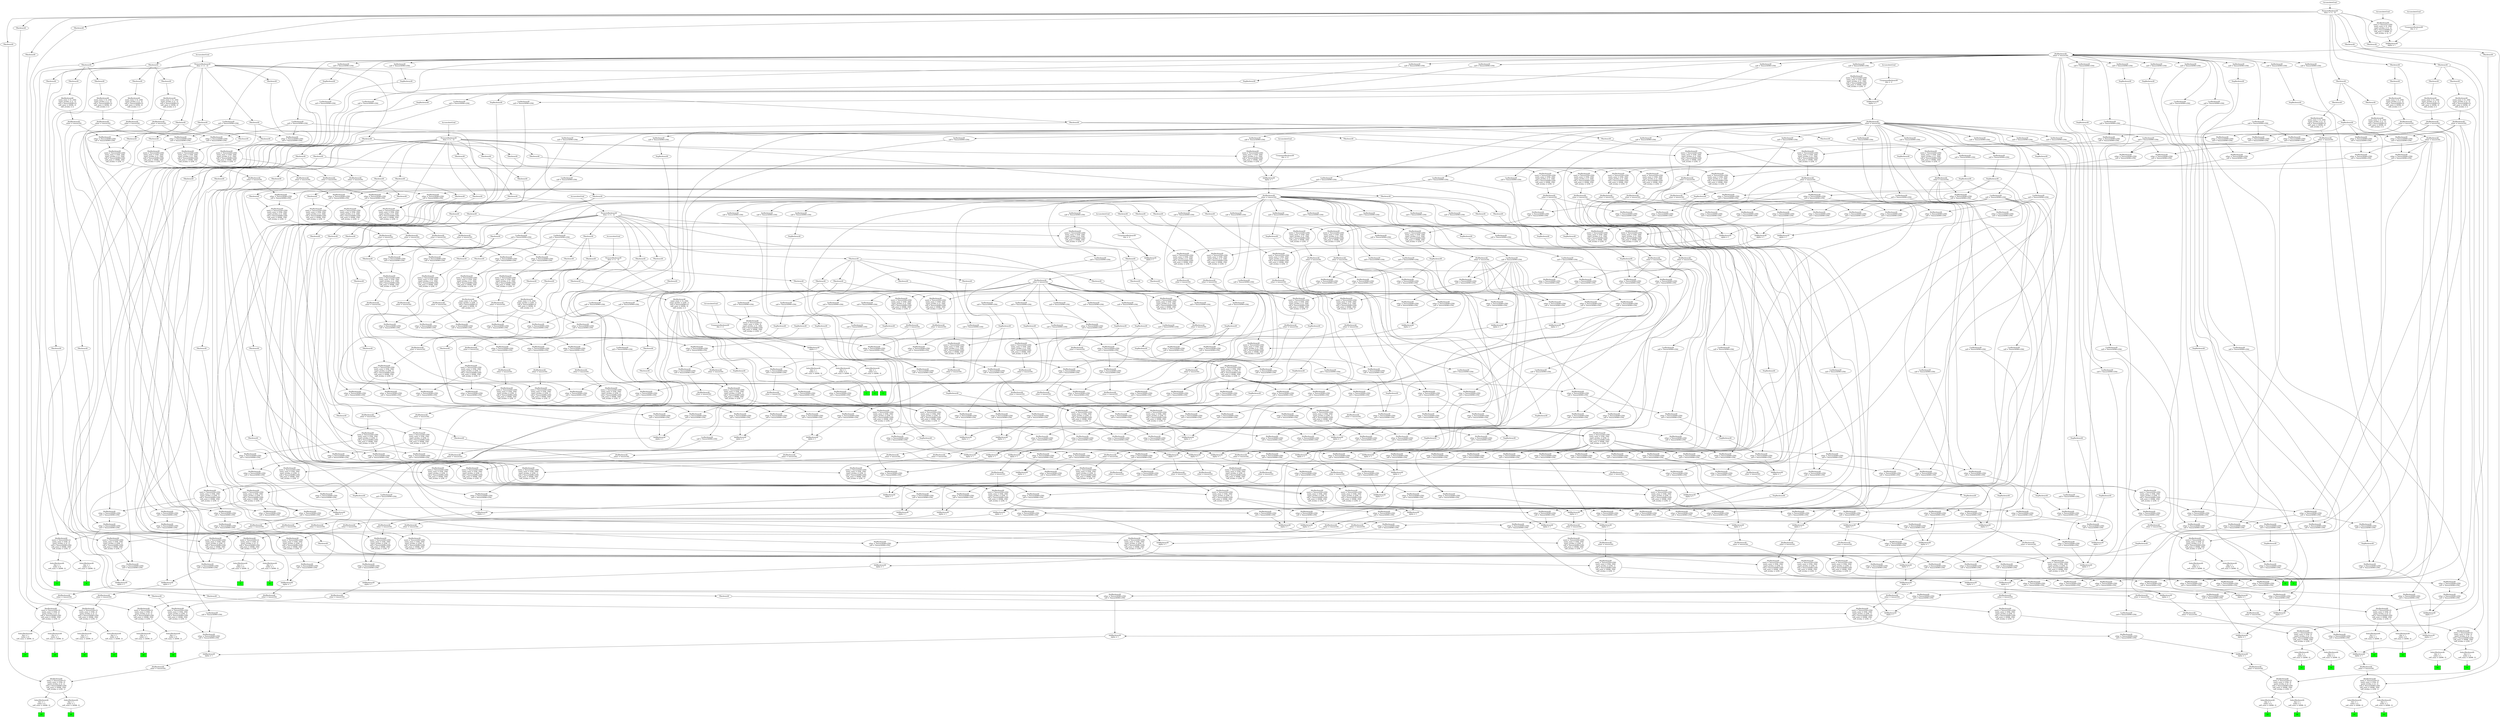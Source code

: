 digraph {
  "n19" -> "n18";
  "n21" -> "n20";
  "n20" -> "n18";
  "n18" -> "n17";
  "n23" -> "n22";
  "n22" -> "n17";
  "n17" -> "n16";
  "n16" -> "n15";
  "n15" -> "n14";
  "n25" -> "n24";
  "n24" -> "n14";
  "n14" -> "n13";
  "n27" -> "n26";
  "n26" -> "n13";
  "n13" -> "n12";
  "n12" -> "n11";
  "n11" -> "n10";
  "n29" -> "n28";
  "n28" -> "n10";
  "n10" -> "n9";
  "n31" -> "n30";
  "n30" -> "n9";
  "n9" -> "n8";
  "n8" -> "n7";
  "n7" -> "n6";
  "n33" -> "n32";
  "n32" -> "n6";
  "n6" -> "n5";
  "n35" -> "n34";
  "n34" -> "n5";
  "n5" -> "n4";
  "n4" -> "n3";
  "n3" -> "n2";
  "n37" -> "n36";
  "n36" -> "n2";
  "n2" -> "n1";
  "n39" -> "n38";
  "n38" -> "n1";
  "n1" -> "n0";
  "n0" -> "entry_n0";
  "entry_n0" [label="0", shape=box, style=filled, fillcolor="#00FF00"];
  "n1" -> "n40";
  "n40" -> "entry_n40";
  "entry_n40" [label="1", shape=box, style=filled, fillcolor="#00FF00"];
  "n1" -> "n41";
  "n41" -> "entry_n41";
  "entry_n41" [label="2", shape=box, style=filled, fillcolor="#00FF00"];
  "n36" -> "n56";
  "n56" -> "n55";
  "n55" -> "n54";
  "n4" -> "n57";
  "n57" -> "n54";
  "n54" -> "n53";
  "n53" -> "n52";
  "n32" -> "n58";
  "n58" -> "n52";
  "n52" -> "n51";
  "n8" -> "n59";
  "n59" -> "n51";
  "n51" -> "n50";
  "n50" -> "n49";
  "n28" -> "n60";
  "n60" -> "n49";
  "n49" -> "n48";
  "n12" -> "n61";
  "n61" -> "n48";
  "n48" -> "n47";
  "n47" -> "n46";
  "n24" -> "n62";
  "n62" -> "n46";
  "n46" -> "n45";
  "n16" -> "n63";
  "n63" -> "n45";
  "n45" -> "n44";
  "n44" -> "n43";
  "n20" -> "n64";
  "n64" -> "n43";
  "n43" -> "n42";
  "n42" -> "entry_n42";
  "entry_n42" [label="3", shape=box, style=filled, fillcolor="#00FF00"];
  "n43" -> "n65";
  "n65" -> "entry_n65";
  "entry_n65" [label="4", shape=box, style=filled, fillcolor="#00FF00"];
  "n36" -> "n80";
  "n80" -> "n79";
  "n79" -> "n78";
  "n4" -> "n81";
  "n81" -> "n78";
  "n78" -> "n77";
  "n77" -> "n76";
  "n32" -> "n82";
  "n82" -> "n76";
  "n76" -> "n75";
  "n8" -> "n83";
  "n83" -> "n75";
  "n75" -> "n74";
  "n74" -> "n73";
  "n28" -> "n84";
  "n84" -> "n73";
  "n73" -> "n72";
  "n12" -> "n85";
  "n85" -> "n72";
  "n72" -> "n71";
  "n71" -> "n70";
  "n24" -> "n86";
  "n86" -> "n70";
  "n70" -> "n69";
  "n16" -> "n87";
  "n87" -> "n69";
  "n69" -> "n68";
  "n68" -> "n67";
  "n20" -> "n88";
  "n88" -> "n67";
  "n67" -> "n66";
  "n66" -> "entry_n66";
  "entry_n66" [label="5", shape=box, style=filled, fillcolor="#00FF00"];
  "n67" -> "n89";
  "n89" -> "entry_n89";
  "entry_n89" [label="6", shape=box, style=filled, fillcolor="#00FF00"];
  "n36" -> "n104";
  "n104" -> "n103";
  "n103" -> "n102";
  "n4" -> "n105";
  "n105" -> "n102";
  "n102" -> "n101";
  "n101" -> "n100";
  "n32" -> "n106";
  "n106" -> "n100";
  "n100" -> "n99";
  "n8" -> "n107";
  "n107" -> "n99";
  "n99" -> "n98";
  "n98" -> "n97";
  "n28" -> "n108";
  "n108" -> "n97";
  "n97" -> "n96";
  "n12" -> "n109";
  "n109" -> "n96";
  "n96" -> "n95";
  "n95" -> "n94";
  "n24" -> "n110";
  "n110" -> "n94";
  "n94" -> "n93";
  "n16" -> "n111";
  "n111" -> "n93";
  "n93" -> "n92";
  "n92" -> "n91";
  "n20" -> "n112";
  "n112" -> "n91";
  "n91" -> "n90";
  "n90" -> "entry_n90";
  "entry_n90" [label="7", shape=box, style=filled, fillcolor="#00FF00"];
  "n91" -> "n113";
  "n113" -> "entry_n113";
  "entry_n113" [label="8", shape=box, style=filled, fillcolor="#00FF00"];
  "n64" -> "n122";
  "n122" -> "n121";
  "n121" -> "n120";
  "n120" -> "n119";
  "n46" -> "n119";
  "n119" -> "n118";
  "n16" -> "n124";
  "n124" -> "n123";
  "n123" -> "n118";
  "n118" -> "n117";
  "n120" -> "n133";
  "n63" -> "n133";
  "n133" -> "n132";
  "n62" -> "n134";
  "n134" -> "n132";
  "n132" -> "n131";
  "n131" -> "n130";
  "n49" -> "n130";
  "n130" -> "n129";
  "n12" -> "n136";
  "n136" -> "n135";
  "n135" -> "n129";
  "n129" -> "n128";
  "n131" -> "n145";
  "n61" -> "n145";
  "n145" -> "n144";
  "n60" -> "n146";
  "n146" -> "n144";
  "n144" -> "n143";
  "n143" -> "n142";
  "n52" -> "n142";
  "n142" -> "n141";
  "n8" -> "n148";
  "n148" -> "n147";
  "n147" -> "n141";
  "n141" -> "n140";
  "n143" -> "n156";
  "n59" -> "n156";
  "n156" -> "n155";
  "n58" -> "n157";
  "n157" -> "n155";
  "n155" -> "n154";
  "n154" -> "n153";
  "n55" -> "n153";
  "n153" -> "n152";
  "n4" -> "n159";
  "n159" -> "n158";
  "n158" -> "n152";
  "n152" -> "n151";
  "n151" -> "n150";
  "n32" -> "n160";
  "n160" -> "n150";
  "n150" -> "n149";
  "n8" -> "n161";
  "n161" -> "n149";
  "n149" -> "n140";
  "n140" -> "n139";
  "n139" -> "n138";
  "n28" -> "n162";
  "n162" -> "n138";
  "n138" -> "n137";
  "n12" -> "n163";
  "n163" -> "n137";
  "n137" -> "n128";
  "n128" -> "n127";
  "n127" -> "n126";
  "n24" -> "n164";
  "n164" -> "n126";
  "n126" -> "n125";
  "n16" -> "n165";
  "n165" -> "n125";
  "n125" -> "n117";
  "n117" -> "n116";
  "n116" -> "n115";
  "n20" -> "n166";
  "n166" -> "n115";
  "n115" -> "n114";
  "n114" -> "entry_n114";
  "entry_n114" [label="9", shape=box, style=filled, fillcolor="#00FF00"];
  "n115" -> "n167";
  "n167" -> "entry_n167";
  "entry_n167" [label="10", shape=box, style=filled, fillcolor="#00FF00"];
  "n64" -> "n176";
  "n176" -> "n175";
  "n175" -> "n174";
  "n174" -> "n173";
  "n46" -> "n173";
  "n173" -> "n172";
  "n16" -> "n178";
  "n178" -> "n177";
  "n177" -> "n172";
  "n172" -> "n171";
  "n174" -> "n187";
  "n63" -> "n187";
  "n187" -> "n186";
  "n62" -> "n188";
  "n188" -> "n186";
  "n186" -> "n185";
  "n185" -> "n184";
  "n49" -> "n184";
  "n184" -> "n183";
  "n12" -> "n190";
  "n190" -> "n189";
  "n189" -> "n183";
  "n183" -> "n182";
  "n185" -> "n199";
  "n61" -> "n199";
  "n199" -> "n198";
  "n60" -> "n200";
  "n200" -> "n198";
  "n198" -> "n197";
  "n197" -> "n196";
  "n52" -> "n196";
  "n196" -> "n195";
  "n8" -> "n202";
  "n202" -> "n201";
  "n201" -> "n195";
  "n195" -> "n194";
  "n197" -> "n210";
  "n59" -> "n210";
  "n210" -> "n209";
  "n58" -> "n211";
  "n211" -> "n209";
  "n209" -> "n208";
  "n208" -> "n207";
  "n55" -> "n207";
  "n207" -> "n206";
  "n4" -> "n213";
  "n213" -> "n212";
  "n212" -> "n206";
  "n206" -> "n205";
  "n205" -> "n204";
  "n32" -> "n214";
  "n214" -> "n204";
  "n204" -> "n203";
  "n8" -> "n215";
  "n215" -> "n203";
  "n203" -> "n194";
  "n194" -> "n193";
  "n193" -> "n192";
  "n28" -> "n216";
  "n216" -> "n192";
  "n192" -> "n191";
  "n12" -> "n217";
  "n217" -> "n191";
  "n191" -> "n182";
  "n182" -> "n181";
  "n181" -> "n180";
  "n24" -> "n218";
  "n218" -> "n180";
  "n180" -> "n179";
  "n16" -> "n219";
  "n219" -> "n179";
  "n179" -> "n171";
  "n171" -> "n170";
  "n170" -> "n169";
  "n20" -> "n220";
  "n220" -> "n169";
  "n169" -> "n168";
  "n168" -> "entry_n168";
  "entry_n168" [label="11", shape=box, style=filled, fillcolor="#00FF00"];
  "n169" -> "n221";
  "n221" -> "entry_n221";
  "entry_n221" [label="12", shape=box, style=filled, fillcolor="#00FF00"];
  "n88" -> "n230";
  "n230" -> "n229";
  "n229" -> "n228";
  "n228" -> "n227";
  "n70" -> "n227";
  "n227" -> "n226";
  "n16" -> "n232";
  "n232" -> "n231";
  "n231" -> "n226";
  "n226" -> "n225";
  "n228" -> "n241";
  "n87" -> "n241";
  "n241" -> "n240";
  "n86" -> "n242";
  "n242" -> "n240";
  "n240" -> "n239";
  "n239" -> "n238";
  "n73" -> "n238";
  "n238" -> "n237";
  "n12" -> "n244";
  "n244" -> "n243";
  "n243" -> "n237";
  "n237" -> "n236";
  "n239" -> "n253";
  "n85" -> "n253";
  "n253" -> "n252";
  "n84" -> "n254";
  "n254" -> "n252";
  "n252" -> "n251";
  "n251" -> "n250";
  "n76" -> "n250";
  "n250" -> "n249";
  "n8" -> "n256";
  "n256" -> "n255";
  "n255" -> "n249";
  "n249" -> "n248";
  "n251" -> "n264";
  "n83" -> "n264";
  "n264" -> "n263";
  "n82" -> "n265";
  "n265" -> "n263";
  "n263" -> "n262";
  "n262" -> "n261";
  "n79" -> "n261";
  "n261" -> "n260";
  "n4" -> "n267";
  "n267" -> "n266";
  "n266" -> "n260";
  "n260" -> "n259";
  "n259" -> "n258";
  "n32" -> "n268";
  "n268" -> "n258";
  "n258" -> "n257";
  "n8" -> "n269";
  "n269" -> "n257";
  "n257" -> "n248";
  "n248" -> "n247";
  "n247" -> "n246";
  "n28" -> "n270";
  "n270" -> "n246";
  "n246" -> "n245";
  "n12" -> "n271";
  "n271" -> "n245";
  "n245" -> "n236";
  "n236" -> "n235";
  "n235" -> "n234";
  "n24" -> "n272";
  "n272" -> "n234";
  "n234" -> "n233";
  "n16" -> "n273";
  "n273" -> "n233";
  "n233" -> "n225";
  "n225" -> "n224";
  "n224" -> "n223";
  "n20" -> "n274";
  "n274" -> "n223";
  "n223" -> "n222";
  "n222" -> "entry_n222";
  "entry_n222" [label="13", shape=box, style=filled, fillcolor="#00FF00"];
  "n223" -> "n275";
  "n275" -> "entry_n275";
  "entry_n275" [label="14", shape=box, style=filled, fillcolor="#00FF00"];
  "n88" -> "n284";
  "n284" -> "n283";
  "n283" -> "n282";
  "n282" -> "n281";
  "n70" -> "n281";
  "n281" -> "n280";
  "n16" -> "n286";
  "n286" -> "n285";
  "n285" -> "n280";
  "n280" -> "n279";
  "n282" -> "n295";
  "n87" -> "n295";
  "n295" -> "n294";
  "n86" -> "n296";
  "n296" -> "n294";
  "n294" -> "n293";
  "n293" -> "n292";
  "n73" -> "n292";
  "n292" -> "n291";
  "n12" -> "n298";
  "n298" -> "n297";
  "n297" -> "n291";
  "n291" -> "n290";
  "n293" -> "n307";
  "n85" -> "n307";
  "n307" -> "n306";
  "n84" -> "n308";
  "n308" -> "n306";
  "n306" -> "n305";
  "n305" -> "n304";
  "n76" -> "n304";
  "n304" -> "n303";
  "n8" -> "n310";
  "n310" -> "n309";
  "n309" -> "n303";
  "n303" -> "n302";
  "n305" -> "n318";
  "n83" -> "n318";
  "n318" -> "n317";
  "n82" -> "n319";
  "n319" -> "n317";
  "n317" -> "n316";
  "n316" -> "n315";
  "n79" -> "n315";
  "n315" -> "n314";
  "n4" -> "n321";
  "n321" -> "n320";
  "n320" -> "n314";
  "n314" -> "n313";
  "n313" -> "n312";
  "n32" -> "n322";
  "n322" -> "n312";
  "n312" -> "n311";
  "n8" -> "n323";
  "n323" -> "n311";
  "n311" -> "n302";
  "n302" -> "n301";
  "n301" -> "n300";
  "n28" -> "n324";
  "n324" -> "n300";
  "n300" -> "n299";
  "n12" -> "n325";
  "n325" -> "n299";
  "n299" -> "n290";
  "n290" -> "n289";
  "n289" -> "n288";
  "n24" -> "n326";
  "n326" -> "n288";
  "n288" -> "n287";
  "n16" -> "n327";
  "n327" -> "n287";
  "n287" -> "n279";
  "n279" -> "n278";
  "n278" -> "n277";
  "n20" -> "n328";
  "n328" -> "n277";
  "n277" -> "n276";
  "n276" -> "entry_n276";
  "entry_n276" [label="15", shape=box, style=filled, fillcolor="#00FF00"];
  "n277" -> "n329";
  "n329" -> "entry_n329";
  "entry_n329" [label="16", shape=box, style=filled, fillcolor="#00FF00"];
  "n112" -> "n338";
  "n338" -> "n337";
  "n337" -> "n336";
  "n336" -> "n335";
  "n94" -> "n335";
  "n335" -> "n334";
  "n16" -> "n340";
  "n340" -> "n339";
  "n339" -> "n334";
  "n334" -> "n333";
  "n336" -> "n349";
  "n111" -> "n349";
  "n349" -> "n348";
  "n110" -> "n350";
  "n350" -> "n348";
  "n348" -> "n347";
  "n347" -> "n346";
  "n97" -> "n346";
  "n346" -> "n345";
  "n12" -> "n352";
  "n352" -> "n351";
  "n351" -> "n345";
  "n345" -> "n344";
  "n347" -> "n361";
  "n109" -> "n361";
  "n361" -> "n360";
  "n108" -> "n362";
  "n362" -> "n360";
  "n360" -> "n359";
  "n359" -> "n358";
  "n100" -> "n358";
  "n358" -> "n357";
  "n8" -> "n364";
  "n364" -> "n363";
  "n363" -> "n357";
  "n357" -> "n356";
  "n359" -> "n372";
  "n107" -> "n372";
  "n372" -> "n371";
  "n106" -> "n373";
  "n373" -> "n371";
  "n371" -> "n370";
  "n370" -> "n369";
  "n103" -> "n369";
  "n369" -> "n368";
  "n4" -> "n375";
  "n375" -> "n374";
  "n374" -> "n368";
  "n368" -> "n367";
  "n367" -> "n366";
  "n32" -> "n376";
  "n376" -> "n366";
  "n366" -> "n365";
  "n8" -> "n377";
  "n377" -> "n365";
  "n365" -> "n356";
  "n356" -> "n355";
  "n355" -> "n354";
  "n28" -> "n378";
  "n378" -> "n354";
  "n354" -> "n353";
  "n12" -> "n379";
  "n379" -> "n353";
  "n353" -> "n344";
  "n344" -> "n343";
  "n343" -> "n342";
  "n24" -> "n380";
  "n380" -> "n342";
  "n342" -> "n341";
  "n16" -> "n381";
  "n381" -> "n341";
  "n341" -> "n333";
  "n333" -> "n332";
  "n332" -> "n331";
  "n20" -> "n382";
  "n382" -> "n331";
  "n331" -> "n330";
  "n330" -> "entry_n330";
  "entry_n330" [label="17", shape=box, style=filled, fillcolor="#00FF00"];
  "n331" -> "n383";
  "n383" -> "entry_n383";
  "entry_n383" [label="18", shape=box, style=filled, fillcolor="#00FF00"];
  "n112" -> "n392";
  "n392" -> "n391";
  "n391" -> "n390";
  "n390" -> "n389";
  "n94" -> "n389";
  "n389" -> "n388";
  "n16" -> "n394";
  "n394" -> "n393";
  "n393" -> "n388";
  "n388" -> "n387";
  "n390" -> "n403";
  "n111" -> "n403";
  "n403" -> "n402";
  "n110" -> "n404";
  "n404" -> "n402";
  "n402" -> "n401";
  "n401" -> "n400";
  "n97" -> "n400";
  "n400" -> "n399";
  "n12" -> "n406";
  "n406" -> "n405";
  "n405" -> "n399";
  "n399" -> "n398";
  "n401" -> "n415";
  "n109" -> "n415";
  "n415" -> "n414";
  "n108" -> "n416";
  "n416" -> "n414";
  "n414" -> "n413";
  "n413" -> "n412";
  "n100" -> "n412";
  "n412" -> "n411";
  "n8" -> "n418";
  "n418" -> "n417";
  "n417" -> "n411";
  "n411" -> "n410";
  "n413" -> "n426";
  "n107" -> "n426";
  "n426" -> "n425";
  "n106" -> "n427";
  "n427" -> "n425";
  "n425" -> "n424";
  "n424" -> "n423";
  "n103" -> "n423";
  "n423" -> "n422";
  "n4" -> "n429";
  "n429" -> "n428";
  "n428" -> "n422";
  "n422" -> "n421";
  "n421" -> "n420";
  "n32" -> "n430";
  "n430" -> "n420";
  "n420" -> "n419";
  "n8" -> "n431";
  "n431" -> "n419";
  "n419" -> "n410";
  "n410" -> "n409";
  "n409" -> "n408";
  "n28" -> "n432";
  "n432" -> "n408";
  "n408" -> "n407";
  "n12" -> "n433";
  "n433" -> "n407";
  "n407" -> "n398";
  "n398" -> "n397";
  "n397" -> "n396";
  "n24" -> "n434";
  "n434" -> "n396";
  "n396" -> "n395";
  "n16" -> "n435";
  "n435" -> "n395";
  "n395" -> "n387";
  "n387" -> "n386";
  "n386" -> "n385";
  "n20" -> "n436";
  "n436" -> "n385";
  "n385" -> "n384";
  "n384" -> "entry_n384";
  "entry_n384" [label="19", shape=box, style=filled, fillcolor="#00FF00"];
  "n385" -> "n437";
  "n437" -> "entry_n437";
  "entry_n437" [label="20", shape=box, style=filled, fillcolor="#00FF00"];
  "n166" -> "n448";
  "n448" -> "n447";
  "n447" -> "n446";
  "n446" -> "n445";
  "n126" -> "n445";
  "n445" -> "n444";
  "n16" -> "n450";
  "n450" -> "n449";
  "n449" -> "n444";
  "n444" -> "n443";
  "n446" -> "n453";
  "n119" -> "n453";
  "n453" -> "n452";
  "n452" -> "n451";
  "n16" -> "n454";
  "n454" -> "n451";
  "n451" -> "n443";
  "n443" -> "n442";
  "n446" -> "n477";
  "n165" -> "n477";
  "n477" -> "n476";
  "n164" -> "n478";
  "n478" -> "n476";
  "n476" -> "n475";
  "n475" -> "n474";
  "n163" -> "n474";
  "n474" -> "n473";
  "n162" -> "n479";
  "n479" -> "n473";
  "n473" -> "n472";
  "n472" -> "n471";
  "n161" -> "n471";
  "n471" -> "n470";
  "n160" -> "n480";
  "n480" -> "n470";
  "n470" -> "n469";
  "n469" -> "n468";
  "n158" -> "n468";
  "n468" -> "n467";
  "n55" -> "n467";
  "n467" -> "n466";
  "n466" -> "n465";
  "n157" -> "n481";
  "n481" -> "n465";
  "n465" -> "n464";
  "n59" -> "n464";
  "n464" -> "n463";
  "n472" -> "n483";
  "n147" -> "n483";
  "n483" -> "n482";
  "n52" -> "n482";
  "n482" -> "n463";
  "n463" -> "n462";
  "n462" -> "n461";
  "n146" -> "n484";
  "n484" -> "n461";
  "n461" -> "n460";
  "n61" -> "n460";
  "n460" -> "n459";
  "n475" -> "n486";
  "n135" -> "n486";
  "n486" -> "n485";
  "n49" -> "n485";
  "n485" -> "n459";
  "n459" -> "n458";
  "n458" -> "n457";
  "n134" -> "n487";
  "n487" -> "n457";
  "n457" -> "n456";
  "n120" -> "n456";
  "n456" -> "n455";
  "n16" -> "n489";
  "n489" -> "n488";
  "n488" -> "n455";
  "n455" -> "n442";
  "n442" -> "n441";
  "n475" -> "n497";
  "n138" -> "n497";
  "n497" -> "n496";
  "n12" -> "n499";
  "n499" -> "n498";
  "n498" -> "n496";
  "n496" -> "n495";
  "n475" -> "n502";
  "n130" -> "n502";
  "n502" -> "n501";
  "n501" -> "n500";
  "n12" -> "n503";
  "n503" -> "n500";
  "n500" -> "n495";
  "n495" -> "n494";
  "n461" -> "n506";
  "n131" -> "n506";
  "n506" -> "n505";
  "n446" -> "n511";
  "n123" -> "n511";
  "n511" -> "n510";
  "n120" -> "n510";
  "n510" -> "n509";
  "n62" -> "n512";
  "n512" -> "n509";
  "n509" -> "n508";
  "n508" -> "n507";
  "n49" -> "n507";
  "n507" -> "n505";
  "n505" -> "n504";
  "n12" -> "n514";
  "n514" -> "n513";
  "n513" -> "n504";
  "n504" -> "n494";
  "n494" -> "n493";
  "n472" -> "n522";
  "n150" -> "n522";
  "n522" -> "n521";
  "n8" -> "n524";
  "n524" -> "n523";
  "n523" -> "n521";
  "n521" -> "n520";
  "n472" -> "n527";
  "n142" -> "n527";
  "n527" -> "n526";
  "n526" -> "n525";
  "n8" -> "n528";
  "n528" -> "n525";
  "n525" -> "n520";
  "n520" -> "n519";
  "n465" -> "n531";
  "n143" -> "n531";
  "n531" -> "n530";
  "n486" -> "n536";
  "n131" -> "n536";
  "n536" -> "n535";
  "n508" -> "n537";
  "n61" -> "n537";
  "n537" -> "n535";
  "n535" -> "n534";
  "n60" -> "n538";
  "n538" -> "n534";
  "n534" -> "n533";
  "n533" -> "n532";
  "n52" -> "n532";
  "n532" -> "n530";
  "n530" -> "n529";
  "n8" -> "n540";
  "n540" -> "n539";
  "n539" -> "n529";
  "n529" -> "n519";
  "n519" -> "n518";
  "n469" -> "n547";
  "n153" -> "n547";
  "n547" -> "n546";
  "n546" -> "n545";
  "n4" -> "n548";
  "n548" -> "n545";
  "n545" -> "n544";
  "n483" -> "n554";
  "n143" -> "n554";
  "n554" -> "n553";
  "n533" -> "n555";
  "n59" -> "n555";
  "n555" -> "n553";
  "n553" -> "n552";
  "n58" -> "n556";
  "n556" -> "n552";
  "n552" -> "n551";
  "n551" -> "n550";
  "n55" -> "n550";
  "n550" -> "n549";
  "n4" -> "n558";
  "n558" -> "n557";
  "n557" -> "n549";
  "n549" -> "n544";
  "n544" -> "n543";
  "n543" -> "n542";
  "n32" -> "n559";
  "n559" -> "n542";
  "n542" -> "n541";
  "n8" -> "n560";
  "n560" -> "n541";
  "n541" -> "n518";
  "n518" -> "n517";
  "n517" -> "n516";
  "n28" -> "n561";
  "n561" -> "n516";
  "n516" -> "n515";
  "n12" -> "n562";
  "n562" -> "n515";
  "n515" -> "n493";
  "n493" -> "n492";
  "n492" -> "n491";
  "n24" -> "n563";
  "n563" -> "n491";
  "n491" -> "n490";
  "n16" -> "n564";
  "n564" -> "n490";
  "n490" -> "n441";
  "n441" -> "n440";
  "n440" -> "n439";
  "n20" -> "n565";
  "n565" -> "n439";
  "n439" -> "n438";
  "n438" -> "entry_n438";
  "entry_n438" [label="21", shape=box, style=filled, fillcolor="#00FF00"];
  "n439" -> "n566";
  "n566" -> "entry_n566";
  "entry_n566" [label="22", shape=box, style=filled, fillcolor="#00FF00"];
  "n166" -> "n577";
  "n577" -> "n576";
  "n576" -> "n575";
  "n575" -> "n574";
  "n126" -> "n574";
  "n574" -> "n573";
  "n16" -> "n579";
  "n579" -> "n578";
  "n578" -> "n573";
  "n573" -> "n572";
  "n575" -> "n582";
  "n119" -> "n582";
  "n582" -> "n581";
  "n581" -> "n580";
  "n16" -> "n583";
  "n583" -> "n580";
  "n580" -> "n572";
  "n572" -> "n571";
  "n575" -> "n606";
  "n165" -> "n606";
  "n606" -> "n605";
  "n164" -> "n607";
  "n607" -> "n605";
  "n605" -> "n604";
  "n604" -> "n603";
  "n163" -> "n603";
  "n603" -> "n602";
  "n162" -> "n608";
  "n608" -> "n602";
  "n602" -> "n601";
  "n601" -> "n600";
  "n161" -> "n600";
  "n600" -> "n599";
  "n160" -> "n609";
  "n609" -> "n599";
  "n599" -> "n598";
  "n598" -> "n597";
  "n158" -> "n597";
  "n597" -> "n596";
  "n55" -> "n596";
  "n596" -> "n595";
  "n595" -> "n594";
  "n157" -> "n610";
  "n610" -> "n594";
  "n594" -> "n593";
  "n59" -> "n593";
  "n593" -> "n592";
  "n601" -> "n612";
  "n147" -> "n612";
  "n612" -> "n611";
  "n52" -> "n611";
  "n611" -> "n592";
  "n592" -> "n591";
  "n591" -> "n590";
  "n146" -> "n613";
  "n613" -> "n590";
  "n590" -> "n589";
  "n61" -> "n589";
  "n589" -> "n588";
  "n604" -> "n615";
  "n135" -> "n615";
  "n615" -> "n614";
  "n49" -> "n614";
  "n614" -> "n588";
  "n588" -> "n587";
  "n587" -> "n586";
  "n134" -> "n616";
  "n616" -> "n586";
  "n586" -> "n585";
  "n120" -> "n585";
  "n585" -> "n584";
  "n16" -> "n618";
  "n618" -> "n617";
  "n617" -> "n584";
  "n584" -> "n571";
  "n571" -> "n570";
  "n604" -> "n626";
  "n138" -> "n626";
  "n626" -> "n625";
  "n12" -> "n628";
  "n628" -> "n627";
  "n627" -> "n625";
  "n625" -> "n624";
  "n604" -> "n631";
  "n130" -> "n631";
  "n631" -> "n630";
  "n630" -> "n629";
  "n12" -> "n632";
  "n632" -> "n629";
  "n629" -> "n624";
  "n624" -> "n623";
  "n590" -> "n635";
  "n131" -> "n635";
  "n635" -> "n634";
  "n575" -> "n640";
  "n123" -> "n640";
  "n640" -> "n639";
  "n120" -> "n639";
  "n639" -> "n638";
  "n62" -> "n641";
  "n641" -> "n638";
  "n638" -> "n637";
  "n637" -> "n636";
  "n49" -> "n636";
  "n636" -> "n634";
  "n634" -> "n633";
  "n12" -> "n643";
  "n643" -> "n642";
  "n642" -> "n633";
  "n633" -> "n623";
  "n623" -> "n622";
  "n601" -> "n651";
  "n150" -> "n651";
  "n651" -> "n650";
  "n8" -> "n653";
  "n653" -> "n652";
  "n652" -> "n650";
  "n650" -> "n649";
  "n601" -> "n656";
  "n142" -> "n656";
  "n656" -> "n655";
  "n655" -> "n654";
  "n8" -> "n657";
  "n657" -> "n654";
  "n654" -> "n649";
  "n649" -> "n648";
  "n594" -> "n660";
  "n143" -> "n660";
  "n660" -> "n659";
  "n615" -> "n665";
  "n131" -> "n665";
  "n665" -> "n664";
  "n637" -> "n666";
  "n61" -> "n666";
  "n666" -> "n664";
  "n664" -> "n663";
  "n60" -> "n667";
  "n667" -> "n663";
  "n663" -> "n662";
  "n662" -> "n661";
  "n52" -> "n661";
  "n661" -> "n659";
  "n659" -> "n658";
  "n8" -> "n669";
  "n669" -> "n668";
  "n668" -> "n658";
  "n658" -> "n648";
  "n648" -> "n647";
  "n598" -> "n676";
  "n153" -> "n676";
  "n676" -> "n675";
  "n675" -> "n674";
  "n4" -> "n677";
  "n677" -> "n674";
  "n674" -> "n673";
  "n612" -> "n683";
  "n143" -> "n683";
  "n683" -> "n682";
  "n662" -> "n684";
  "n59" -> "n684";
  "n684" -> "n682";
  "n682" -> "n681";
  "n58" -> "n685";
  "n685" -> "n681";
  "n681" -> "n680";
  "n680" -> "n679";
  "n55" -> "n679";
  "n679" -> "n678";
  "n4" -> "n687";
  "n687" -> "n686";
  "n686" -> "n678";
  "n678" -> "n673";
  "n673" -> "n672";
  "n672" -> "n671";
  "n32" -> "n688";
  "n688" -> "n671";
  "n671" -> "n670";
  "n8" -> "n689";
  "n689" -> "n670";
  "n670" -> "n647";
  "n647" -> "n646";
  "n646" -> "n645";
  "n28" -> "n690";
  "n690" -> "n645";
  "n645" -> "n644";
  "n12" -> "n691";
  "n691" -> "n644";
  "n644" -> "n622";
  "n622" -> "n621";
  "n621" -> "n620";
  "n24" -> "n692";
  "n692" -> "n620";
  "n620" -> "n619";
  "n16" -> "n693";
  "n693" -> "n619";
  "n619" -> "n570";
  "n570" -> "n569";
  "n569" -> "n568";
  "n20" -> "n694";
  "n694" -> "n568";
  "n568" -> "n567";
  "n567" -> "entry_n567";
  "entry_n567" [label="23", shape=box, style=filled, fillcolor="#00FF00"];
  "n568" -> "n695";
  "n695" -> "entry_n695";
  "entry_n695" [label="24", shape=box, style=filled, fillcolor="#00FF00"];
  "n220" -> "n706";
  "n706" -> "n705";
  "n705" -> "n704";
  "n704" -> "n703";
  "n180" -> "n703";
  "n703" -> "n702";
  "n16" -> "n708";
  "n708" -> "n707";
  "n707" -> "n702";
  "n702" -> "n701";
  "n704" -> "n711";
  "n173" -> "n711";
  "n711" -> "n710";
  "n710" -> "n709";
  "n16" -> "n712";
  "n712" -> "n709";
  "n709" -> "n701";
  "n701" -> "n700";
  "n704" -> "n735";
  "n219" -> "n735";
  "n735" -> "n734";
  "n218" -> "n736";
  "n736" -> "n734";
  "n734" -> "n733";
  "n733" -> "n732";
  "n217" -> "n732";
  "n732" -> "n731";
  "n216" -> "n737";
  "n737" -> "n731";
  "n731" -> "n730";
  "n730" -> "n729";
  "n215" -> "n729";
  "n729" -> "n728";
  "n214" -> "n738";
  "n738" -> "n728";
  "n728" -> "n727";
  "n727" -> "n726";
  "n212" -> "n726";
  "n726" -> "n725";
  "n55" -> "n725";
  "n725" -> "n724";
  "n724" -> "n723";
  "n211" -> "n739";
  "n739" -> "n723";
  "n723" -> "n722";
  "n59" -> "n722";
  "n722" -> "n721";
  "n730" -> "n741";
  "n201" -> "n741";
  "n741" -> "n740";
  "n52" -> "n740";
  "n740" -> "n721";
  "n721" -> "n720";
  "n720" -> "n719";
  "n200" -> "n742";
  "n742" -> "n719";
  "n719" -> "n718";
  "n61" -> "n718";
  "n718" -> "n717";
  "n733" -> "n744";
  "n189" -> "n744";
  "n744" -> "n743";
  "n49" -> "n743";
  "n743" -> "n717";
  "n717" -> "n716";
  "n716" -> "n715";
  "n188" -> "n745";
  "n745" -> "n715";
  "n715" -> "n714";
  "n174" -> "n714";
  "n714" -> "n713";
  "n16" -> "n747";
  "n747" -> "n746";
  "n746" -> "n713";
  "n713" -> "n700";
  "n700" -> "n699";
  "n733" -> "n755";
  "n192" -> "n755";
  "n755" -> "n754";
  "n12" -> "n757";
  "n757" -> "n756";
  "n756" -> "n754";
  "n754" -> "n753";
  "n733" -> "n760";
  "n184" -> "n760";
  "n760" -> "n759";
  "n759" -> "n758";
  "n12" -> "n761";
  "n761" -> "n758";
  "n758" -> "n753";
  "n753" -> "n752";
  "n719" -> "n764";
  "n185" -> "n764";
  "n764" -> "n763";
  "n704" -> "n769";
  "n177" -> "n769";
  "n769" -> "n768";
  "n174" -> "n768";
  "n768" -> "n767";
  "n62" -> "n770";
  "n770" -> "n767";
  "n767" -> "n766";
  "n766" -> "n765";
  "n49" -> "n765";
  "n765" -> "n763";
  "n763" -> "n762";
  "n12" -> "n772";
  "n772" -> "n771";
  "n771" -> "n762";
  "n762" -> "n752";
  "n752" -> "n751";
  "n730" -> "n780";
  "n204" -> "n780";
  "n780" -> "n779";
  "n8" -> "n782";
  "n782" -> "n781";
  "n781" -> "n779";
  "n779" -> "n778";
  "n730" -> "n785";
  "n196" -> "n785";
  "n785" -> "n784";
  "n784" -> "n783";
  "n8" -> "n786";
  "n786" -> "n783";
  "n783" -> "n778";
  "n778" -> "n777";
  "n723" -> "n789";
  "n197" -> "n789";
  "n789" -> "n788";
  "n744" -> "n794";
  "n185" -> "n794";
  "n794" -> "n793";
  "n766" -> "n795";
  "n61" -> "n795";
  "n795" -> "n793";
  "n793" -> "n792";
  "n60" -> "n796";
  "n796" -> "n792";
  "n792" -> "n791";
  "n791" -> "n790";
  "n52" -> "n790";
  "n790" -> "n788";
  "n788" -> "n787";
  "n8" -> "n798";
  "n798" -> "n797";
  "n797" -> "n787";
  "n787" -> "n777";
  "n777" -> "n776";
  "n727" -> "n805";
  "n207" -> "n805";
  "n805" -> "n804";
  "n804" -> "n803";
  "n4" -> "n806";
  "n806" -> "n803";
  "n803" -> "n802";
  "n741" -> "n812";
  "n197" -> "n812";
  "n812" -> "n811";
  "n791" -> "n813";
  "n59" -> "n813";
  "n813" -> "n811";
  "n811" -> "n810";
  "n58" -> "n814";
  "n814" -> "n810";
  "n810" -> "n809";
  "n809" -> "n808";
  "n55" -> "n808";
  "n808" -> "n807";
  "n4" -> "n816";
  "n816" -> "n815";
  "n815" -> "n807";
  "n807" -> "n802";
  "n802" -> "n801";
  "n801" -> "n800";
  "n32" -> "n817";
  "n817" -> "n800";
  "n800" -> "n799";
  "n8" -> "n818";
  "n818" -> "n799";
  "n799" -> "n776";
  "n776" -> "n775";
  "n775" -> "n774";
  "n28" -> "n819";
  "n819" -> "n774";
  "n774" -> "n773";
  "n12" -> "n820";
  "n820" -> "n773";
  "n773" -> "n751";
  "n751" -> "n750";
  "n750" -> "n749";
  "n24" -> "n821";
  "n821" -> "n749";
  "n749" -> "n748";
  "n16" -> "n822";
  "n822" -> "n748";
  "n748" -> "n699";
  "n699" -> "n698";
  "n698" -> "n697";
  "n20" -> "n823";
  "n823" -> "n697";
  "n697" -> "n696";
  "n696" -> "entry_n696";
  "entry_n696" [label="25", shape=box, style=filled, fillcolor="#00FF00"];
  "n697" -> "n824";
  "n824" -> "entry_n824";
  "entry_n824" [label="26", shape=box, style=filled, fillcolor="#00FF00"];
  "n0" [label="SelectBackward0\ndim = 1\nindex = 0\nself_sizes = (4096, 3)"];
  "n1" [label="AddBackward0\nalpha = 1"];
  "n2" [label="MmBackward0\nmat2 = Tensor(256×3)\nmat2_sizes = (256, 3)\nmat2_strides = (1, 256)\nself = Tensor(4096×256)\nself_sizes = (4096, 256)\nself_strides = (256, 1)"];
  "n3" [label="SinBackward0\nself = Tensor(4096×256)"];
  "n4" [label="MulBackward0\nother = tensor(30)"];
  "n5" [label="AddBackward0\nalpha = 1"];
  "n6" [label="MmBackward0\nmat2 = Tensor(256×256)\nmat2_sizes = (256, 256)\nmat2_strides = (1, 256)\nself = Tensor(4096×256)\nself_sizes = (4096, 256)\nself_strides = (256, 1)"];
  "n7" [label="SinBackward0\nself = Tensor(4096×256)"];
  "n8" [label="MulBackward0\nother = tensor(30)"];
  "n9" [label="AddBackward0\nalpha = 1"];
  "n10" [label="MmBackward0\nmat2 = Tensor(256×256)\nmat2_sizes = (256, 256)\nmat2_strides = (1, 256)\nself = Tensor(4096×256)\nself_sizes = (4096, 256)\nself_strides = (256, 1)"];
  "n11" [label="SinBackward0\nself = Tensor(4096×256)"];
  "n12" [label="MulBackward0\nother = tensor(30)"];
  "n13" [label="AddBackward0\nalpha = 1"];
  "n14" [label="MmBackward0\nmat2 = Tensor(256×256)\nmat2_sizes = (256, 256)\nmat2_strides = (1, 256)\nself = Tensor(4096×256)\nself_sizes = (4096, 256)\nself_strides = (256, 1)"];
  "n15" [label="SinBackward0\nself = Tensor(4096×256)"];
  "n16" [label="MulBackward0\nother = tensor(30)"];
  "n17" [label="AddBackward0\nalpha = 1"];
  "n18" [label="MmBackward0\nmat2 = Tensor(2×256)\nmat2_sizes = (2, 256)\nmat2_strides = (1, 2)\nself = Tensor(4096×2)\nself_sizes = (4096, 2)\nself_strides = (2, 1)"];
  "n19" [label="AccumulateGrad"];
  "n20" [label="PermuteBackward0\ndims = (-1, -2)"];
  "n21" [label="AccumulateGrad"];
  "n22" [label="UnsqueezeBackward0\ndim = -2"];
  "n23" [label="AccumulateGrad"];
  "n24" [label="PermuteBackward0\ndims = (-1, -2)"];
  "n25" [label="AccumulateGrad"];
  "n26" [label="UnsqueezeBackward0\ndim = -2"];
  "n27" [label="AccumulateGrad"];
  "n28" [label="PermuteBackward0\ndims = (-1, -2)"];
  "n29" [label="AccumulateGrad"];
  "n30" [label="UnsqueezeBackward0\ndim = -2"];
  "n31" [label="AccumulateGrad"];
  "n32" [label="PermuteBackward0\ndims = (-1, -2)"];
  "n33" [label="AccumulateGrad"];
  "n34" [label="UnsqueezeBackward0\ndim = -2"];
  "n35" [label="AccumulateGrad"];
  "n36" [label="PermuteBackward0\ndims = (-1, -2)"];
  "n37" [label="AccumulateGrad"];
  "n38" [label="UnsqueezeBackward0\ndim = -2"];
  "n39" [label="AccumulateGrad"];
  "n40" [label="SelectBackward0\ndim = 1\nindex = 1\nself_sizes = (4096, 3)"];
  "n41" [label="SelectBackward0\ndim = 1\nindex = 2\nself_sizes = (4096, 3)"];
  "n42" [label="SelectBackward0\ndim = 1\nindex = 0\nself_sizes = (4096, 2)"];
  "n43" [label="MmBackward0\nmat2 = Tensor(256×2)\nmat2_sizes = (256, 2)\nmat2_strides = (2, 1)\nself = Tensor(4096×256)\nself_sizes = (4096, 256)\nself_strides = (256, 1)"];
  "n44" [label="MulBackward0\nother = tensor(30)"];
  "n45" [label="MulBackward0\nother = Tensor(4096×256)\nself = Tensor(4096×256)"];
  "n46" [label="MmBackward0\nmat2 = Tensor(256×256)\nmat2_sizes = (256, 256)\nmat2_strides = (256, 1)\nself = Tensor(4096×256)\nself_sizes = (4096, 256)\nself_strides = (256, 1)"];
  "n47" [label="MulBackward0\nother = tensor(30)"];
  "n48" [label="MulBackward0\nother = Tensor(4096×256)\nself = Tensor(4096×256)"];
  "n49" [label="MmBackward0\nmat2 = Tensor(256×256)\nmat2_sizes = (256, 256)\nmat2_strides = (256, 1)\nself = Tensor(4096×256)\nself_sizes = (4096, 256)\nself_strides = (256, 1)"];
  "n50" [label="MulBackward0\nother = tensor(30)"];
  "n51" [label="MulBackward0\nother = Tensor(4096×256)\nself = Tensor(4096×256)"];
  "n52" [label="MmBackward0\nmat2 = Tensor(256×256)\nmat2_sizes = (256, 256)\nmat2_strides = (256, 1)\nself = Tensor(4096×256)\nself_sizes = (4096, 256)\nself_strides = (256, 1)"];
  "n53" [label="MulBackward0\nother = tensor(30)"];
  "n54" [label="MulBackward0\nother = Tensor(4096×256)\nself = Tensor(4096×256)"];
  "n55" [label="MmBackward0\nmat2_sizes = (3, 256)\nmat2_strides = (256, 1)\nself = Tensor(4096×3)\nself_sizes = (4096, 3)\nself_strides = ()"];
  "n56" [label="TBackward0"];
  "n57" [label="CosBackward0\nself = Tensor(4096×256)"];
  "n58" [label="TBackward0"];
  "n59" [label="CosBackward0\nself = Tensor(4096×256)"];
  "n60" [label="TBackward0"];
  "n61" [label="CosBackward0\nself = Tensor(4096×256)"];
  "n62" [label="TBackward0"];
  "n63" [label="CosBackward0\nself = Tensor(4096×256)"];
  "n64" [label="TBackward0"];
  "n65" [label="SelectBackward0\ndim = 1\nindex = 1\nself_sizes = (4096, 2)"];
  "n66" [label="SelectBackward0\ndim = 1\nindex = 0\nself_sizes = (4096, 2)"];
  "n67" [label="MmBackward0\nmat2 = Tensor(256×2)\nmat2_sizes = (256, 2)\nmat2_strides = (2, 1)\nself = Tensor(4096×256)\nself_sizes = (4096, 256)\nself_strides = (256, 1)"];
  "n68" [label="MulBackward0\nother = tensor(30)"];
  "n69" [label="MulBackward0\nother = Tensor(4096×256)\nself = Tensor(4096×256)"];
  "n70" [label="MmBackward0\nmat2 = Tensor(256×256)\nmat2_sizes = (256, 256)\nmat2_strides = (256, 1)\nself = Tensor(4096×256)\nself_sizes = (4096, 256)\nself_strides = (256, 1)"];
  "n71" [label="MulBackward0\nother = tensor(30)"];
  "n72" [label="MulBackward0\nother = Tensor(4096×256)\nself = Tensor(4096×256)"];
  "n73" [label="MmBackward0\nmat2 = Tensor(256×256)\nmat2_sizes = (256, 256)\nmat2_strides = (256, 1)\nself = Tensor(4096×256)\nself_sizes = (4096, 256)\nself_strides = (256, 1)"];
  "n74" [label="MulBackward0\nother = tensor(30)"];
  "n75" [label="MulBackward0\nother = Tensor(4096×256)\nself = Tensor(4096×256)"];
  "n76" [label="MmBackward0\nmat2 = Tensor(256×256)\nmat2_sizes = (256, 256)\nmat2_strides = (256, 1)\nself = Tensor(4096×256)\nself_sizes = (4096, 256)\nself_strides = (256, 1)"];
  "n77" [label="MulBackward0\nother = tensor(30)"];
  "n78" [label="MulBackward0\nother = Tensor(4096×256)\nself = Tensor(4096×256)"];
  "n79" [label="MmBackward0\nmat2_sizes = (3, 256)\nmat2_strides = (256, 1)\nself = Tensor(4096×3)\nself_sizes = (4096, 3)\nself_strides = ()"];
  "n80" [label="TBackward0"];
  "n81" [label="CosBackward0\nself = Tensor(4096×256)"];
  "n82" [label="TBackward0"];
  "n83" [label="CosBackward0\nself = Tensor(4096×256)"];
  "n84" [label="TBackward0"];
  "n85" [label="CosBackward0\nself = Tensor(4096×256)"];
  "n86" [label="TBackward0"];
  "n87" [label="CosBackward0\nself = Tensor(4096×256)"];
  "n88" [label="TBackward0"];
  "n89" [label="SelectBackward0\ndim = 1\nindex = 1\nself_sizes = (4096, 2)"];
  "n90" [label="SelectBackward0\ndim = 1\nindex = 0\nself_sizes = (4096, 2)"];
  "n91" [label="MmBackward0\nmat2 = Tensor(256×2)\nmat2_sizes = (256, 2)\nmat2_strides = (2, 1)\nself = Tensor(4096×256)\nself_sizes = (4096, 256)\nself_strides = (256, 1)"];
  "n92" [label="MulBackward0\nother = tensor(30)"];
  "n93" [label="MulBackward0\nother = Tensor(4096×256)\nself = Tensor(4096×256)"];
  "n94" [label="MmBackward0\nmat2 = Tensor(256×256)\nmat2_sizes = (256, 256)\nmat2_strides = (256, 1)\nself = Tensor(4096×256)\nself_sizes = (4096, 256)\nself_strides = (256, 1)"];
  "n95" [label="MulBackward0\nother = tensor(30)"];
  "n96" [label="MulBackward0\nother = Tensor(4096×256)\nself = Tensor(4096×256)"];
  "n97" [label="MmBackward0\nmat2 = Tensor(256×256)\nmat2_sizes = (256, 256)\nmat2_strides = (256, 1)\nself = Tensor(4096×256)\nself_sizes = (4096, 256)\nself_strides = (256, 1)"];
  "n98" [label="MulBackward0\nother = tensor(30)"];
  "n99" [label="MulBackward0\nother = Tensor(4096×256)\nself = Tensor(4096×256)"];
  "n100" [label="MmBackward0\nmat2 = Tensor(256×256)\nmat2_sizes = (256, 256)\nmat2_strides = (256, 1)\nself = Tensor(4096×256)\nself_sizes = (4096, 256)\nself_strides = (256, 1)"];
  "n101" [label="MulBackward0\nother = tensor(30)"];
  "n102" [label="MulBackward0\nother = Tensor(4096×256)\nself = Tensor(4096×256)"];
  "n103" [label="MmBackward0\nmat2_sizes = (3, 256)\nmat2_strides = (256, 1)\nself = Tensor(4096×3)\nself_sizes = (4096, 3)\nself_strides = ()"];
  "n104" [label="TBackward0"];
  "n105" [label="CosBackward0\nself = Tensor(4096×256)"];
  "n106" [label="TBackward0"];
  "n107" [label="CosBackward0\nself = Tensor(4096×256)"];
  "n108" [label="TBackward0"];
  "n109" [label="CosBackward0\nself = Tensor(4096×256)"];
  "n110" [label="TBackward0"];
  "n111" [label="CosBackward0\nself = Tensor(4096×256)"];
  "n112" [label="TBackward0"];
  "n113" [label="SelectBackward0\ndim = 1\nindex = 1\nself_sizes = (4096, 2)"];
  "n114" [label="SelectBackward0\ndim = 1\nindex = 0\nself_sizes = (4096, 2)"];
  "n115" [label="MmBackward0\nmat2 = Tensor(256×2)\nmat2_sizes = (256, 2)\nmat2_strides = (2, 1)\nself = Tensor(4096×256)\nself_sizes = (4096, 256)\nself_strides = (256, 1)"];
  "n116" [label="MulBackward0\nother = tensor(30)"];
  "n117" [label="AddBackward0\nalpha = 1"];
  "n118" [label="MulBackward0\nother = Tensor(4096×256)\nself = Tensor(4096×256)"];
  "n119" [label="MulBackward0\nother = Tensor(4096×256)\nself = Tensor(4096×256)"];
  "n120" [label="MulBackward0\nother = tensor(30)"];
  "n121" [label="MmBackward0\nmat2_sizes = (2, 256)\nmat2_strides = (1, 2)\nself = Tensor(4096×2)\nself_sizes = (4096, 2)\nself_strides = ()"];
  "n122" [label="TBackward0"];
  "n123" [label="NegBackward0"];
  "n124" [label="SinBackward0\nself = Tensor(4096×256)"];
  "n125" [label="MulBackward0\nother = Tensor(4096×256)\nself = Tensor(4096×256)"];
  "n126" [label="MmBackward0\nmat2 = Tensor(256×256)\nmat2_sizes = (256, 256)\nmat2_strides = (256, 1)\nself = Tensor(4096×256)\nself_sizes = (4096, 256)\nself_strides = (256, 1)"];
  "n127" [label="MulBackward0\nother = tensor(30)"];
  "n128" [label="AddBackward0\nalpha = 1"];
  "n129" [label="MulBackward0\nother = Tensor(4096×256)\nself = Tensor(4096×256)"];
  "n130" [label="MulBackward0\nother = Tensor(4096×256)\nself = Tensor(4096×256)"];
  "n131" [label="MulBackward0\nother = tensor(30)"];
  "n132" [label="MmBackward0\nmat2 = Tensor(256×256)\nmat2_sizes = (256, 256)\nmat2_strides = (1, 256)\nself = Tensor(4096×256)\nself_sizes = (4096, 256)\nself_strides = (256, 1)"];
  "n133" [label="MulBackward0\nother = Tensor(4096×256)\nself = Tensor(4096×256)"];
  "n134" [label="TBackward0"];
  "n135" [label="NegBackward0"];
  "n136" [label="SinBackward0\nself = Tensor(4096×256)"];
  "n137" [label="MulBackward0\nother = Tensor(4096×256)\nself = Tensor(4096×256)"];
  "n138" [label="MmBackward0\nmat2 = Tensor(256×256)\nmat2_sizes = (256, 256)\nmat2_strides = (256, 1)\nself = Tensor(4096×256)\nself_sizes = (4096, 256)\nself_strides = (256, 1)"];
  "n139" [label="MulBackward0\nother = tensor(30)"];
  "n140" [label="AddBackward0\nalpha = 1"];
  "n141" [label="MulBackward0\nother = Tensor(4096×256)\nself = Tensor(4096×256)"];
  "n142" [label="MulBackward0\nother = Tensor(4096×256)\nself = Tensor(4096×256)"];
  "n143" [label="MulBackward0\nother = tensor(30)"];
  "n144" [label="MmBackward0\nmat2 = Tensor(256×256)\nmat2_sizes = (256, 256)\nmat2_strides = (1, 256)\nself = Tensor(4096×256)\nself_sizes = (4096, 256)\nself_strides = (256, 1)"];
  "n145" [label="MulBackward0\nother = Tensor(4096×256)\nself = Tensor(4096×256)"];
  "n146" [label="TBackward0"];
  "n147" [label="NegBackward0"];
  "n148" [label="SinBackward0\nself = Tensor(4096×256)"];
  "n149" [label="MulBackward0\nother = Tensor(4096×256)\nself = Tensor(4096×256)"];
  "n150" [label="MmBackward0\nmat2 = Tensor(256×256)\nmat2_sizes = (256, 256)\nmat2_strides = (256, 1)\nself = Tensor(4096×256)\nself_sizes = (4096, 256)\nself_strides = (256, 1)"];
  "n151" [label="MulBackward0\nother = tensor(30)"];
  "n152" [label="MulBackward0\nother = Tensor(4096×256)\nself = Tensor(4096×256)"];
  "n153" [label="MulBackward0\nother = Tensor(4096×256)\nself = Tensor(4096×256)"];
  "n154" [label="MulBackward0\nother = tensor(30)"];
  "n155" [label="MmBackward0\nmat2 = Tensor(256×256)\nmat2_sizes = (256, 256)\nmat2_strides = (1, 256)\nself = Tensor(4096×256)\nself_sizes = (4096, 256)\nself_strides = (256, 1)"];
  "n156" [label="MulBackward0\nother = Tensor(4096×256)\nself = Tensor(4096×256)"];
  "n157" [label="TBackward0"];
  "n158" [label="NegBackward0"];
  "n159" [label="SinBackward0\nself = Tensor(4096×256)"];
  "n160" [label="TBackward0"];
  "n161" [label="CosBackward0\nself = Tensor(4096×256)"];
  "n162" [label="TBackward0"];
  "n163" [label="CosBackward0\nself = Tensor(4096×256)"];
  "n164" [label="TBackward0"];
  "n165" [label="CosBackward0\nself = Tensor(4096×256)"];
  "n166" [label="TBackward0"];
  "n167" [label="SelectBackward0\ndim = 1\nindex = 1\nself_sizes = (4096, 2)"];
  "n168" [label="SelectBackward0\ndim = 1\nindex = 0\nself_sizes = (4096, 2)"];
  "n169" [label="MmBackward0\nmat2 = Tensor(256×2)\nmat2_sizes = (256, 2)\nmat2_strides = (2, 1)\nself = Tensor(4096×256)\nself_sizes = (4096, 256)\nself_strides = (256, 1)"];
  "n170" [label="MulBackward0\nother = tensor(30)"];
  "n171" [label="AddBackward0\nalpha = 1"];
  "n172" [label="MulBackward0\nother = Tensor(4096×256)\nself = Tensor(4096×256)"];
  "n173" [label="MulBackward0\nother = Tensor(4096×256)\nself = Tensor(4096×256)"];
  "n174" [label="MulBackward0\nother = tensor(30)"];
  "n175" [label="MmBackward0\nmat2_sizes = (2, 256)\nmat2_strides = (1, 2)\nself = Tensor(4096×2)\nself_sizes = (4096, 2)\nself_strides = ()"];
  "n176" [label="TBackward0"];
  "n177" [label="NegBackward0"];
  "n178" [label="SinBackward0\nself = Tensor(4096×256)"];
  "n179" [label="MulBackward0\nother = Tensor(4096×256)\nself = Tensor(4096×256)"];
  "n180" [label="MmBackward0\nmat2 = Tensor(256×256)\nmat2_sizes = (256, 256)\nmat2_strides = (256, 1)\nself = Tensor(4096×256)\nself_sizes = (4096, 256)\nself_strides = (256, 1)"];
  "n181" [label="MulBackward0\nother = tensor(30)"];
  "n182" [label="AddBackward0\nalpha = 1"];
  "n183" [label="MulBackward0\nother = Tensor(4096×256)\nself = Tensor(4096×256)"];
  "n184" [label="MulBackward0\nother = Tensor(4096×256)\nself = Tensor(4096×256)"];
  "n185" [label="MulBackward0\nother = tensor(30)"];
  "n186" [label="MmBackward0\nmat2 = Tensor(256×256)\nmat2_sizes = (256, 256)\nmat2_strides = (1, 256)\nself = Tensor(4096×256)\nself_sizes = (4096, 256)\nself_strides = (256, 1)"];
  "n187" [label="MulBackward0\nother = Tensor(4096×256)\nself = Tensor(4096×256)"];
  "n188" [label="TBackward0"];
  "n189" [label="NegBackward0"];
  "n190" [label="SinBackward0\nself = Tensor(4096×256)"];
  "n191" [label="MulBackward0\nother = Tensor(4096×256)\nself = Tensor(4096×256)"];
  "n192" [label="MmBackward0\nmat2 = Tensor(256×256)\nmat2_sizes = (256, 256)\nmat2_strides = (256, 1)\nself = Tensor(4096×256)\nself_sizes = (4096, 256)\nself_strides = (256, 1)"];
  "n193" [label="MulBackward0\nother = tensor(30)"];
  "n194" [label="AddBackward0\nalpha = 1"];
  "n195" [label="MulBackward0\nother = Tensor(4096×256)\nself = Tensor(4096×256)"];
  "n196" [label="MulBackward0\nother = Tensor(4096×256)\nself = Tensor(4096×256)"];
  "n197" [label="MulBackward0\nother = tensor(30)"];
  "n198" [label="MmBackward0\nmat2 = Tensor(256×256)\nmat2_sizes = (256, 256)\nmat2_strides = (1, 256)\nself = Tensor(4096×256)\nself_sizes = (4096, 256)\nself_strides = (256, 1)"];
  "n199" [label="MulBackward0\nother = Tensor(4096×256)\nself = Tensor(4096×256)"];
  "n200" [label="TBackward0"];
  "n201" [label="NegBackward0"];
  "n202" [label="SinBackward0\nself = Tensor(4096×256)"];
  "n203" [label="MulBackward0\nother = Tensor(4096×256)\nself = Tensor(4096×256)"];
  "n204" [label="MmBackward0\nmat2 = Tensor(256×256)\nmat2_sizes = (256, 256)\nmat2_strides = (256, 1)\nself = Tensor(4096×256)\nself_sizes = (4096, 256)\nself_strides = (256, 1)"];
  "n205" [label="MulBackward0\nother = tensor(30)"];
  "n206" [label="MulBackward0\nother = Tensor(4096×256)\nself = Tensor(4096×256)"];
  "n207" [label="MulBackward0\nother = Tensor(4096×256)\nself = Tensor(4096×256)"];
  "n208" [label="MulBackward0\nother = tensor(30)"];
  "n209" [label="MmBackward0\nmat2 = Tensor(256×256)\nmat2_sizes = (256, 256)\nmat2_strides = (1, 256)\nself = Tensor(4096×256)\nself_sizes = (4096, 256)\nself_strides = (256, 1)"];
  "n210" [label="MulBackward0\nother = Tensor(4096×256)\nself = Tensor(4096×256)"];
  "n211" [label="TBackward0"];
  "n212" [label="NegBackward0"];
  "n213" [label="SinBackward0\nself = Tensor(4096×256)"];
  "n214" [label="TBackward0"];
  "n215" [label="CosBackward0\nself = Tensor(4096×256)"];
  "n216" [label="TBackward0"];
  "n217" [label="CosBackward0\nself = Tensor(4096×256)"];
  "n218" [label="TBackward0"];
  "n219" [label="CosBackward0\nself = Tensor(4096×256)"];
  "n220" [label="TBackward0"];
  "n221" [label="SelectBackward0\ndim = 1\nindex = 1\nself_sizes = (4096, 2)"];
  "n222" [label="SelectBackward0\ndim = 1\nindex = 0\nself_sizes = (4096, 2)"];
  "n223" [label="MmBackward0\nmat2 = Tensor(256×2)\nmat2_sizes = (256, 2)\nmat2_strides = (2, 1)\nself = Tensor(4096×256)\nself_sizes = (4096, 256)\nself_strides = (256, 1)"];
  "n224" [label="MulBackward0\nother = tensor(30)"];
  "n225" [label="AddBackward0\nalpha = 1"];
  "n226" [label="MulBackward0\nother = Tensor(4096×256)\nself = Tensor(4096×256)"];
  "n227" [label="MulBackward0\nother = Tensor(4096×256)\nself = Tensor(4096×256)"];
  "n228" [label="MulBackward0\nother = tensor(30)"];
  "n229" [label="MmBackward0\nmat2_sizes = (2, 256)\nmat2_strides = (1, 2)\nself = Tensor(4096×2)\nself_sizes = (4096, 2)\nself_strides = ()"];
  "n230" [label="TBackward0"];
  "n231" [label="NegBackward0"];
  "n232" [label="SinBackward0\nself = Tensor(4096×256)"];
  "n233" [label="MulBackward0\nother = Tensor(4096×256)\nself = Tensor(4096×256)"];
  "n234" [label="MmBackward0\nmat2 = Tensor(256×256)\nmat2_sizes = (256, 256)\nmat2_strides = (256, 1)\nself = Tensor(4096×256)\nself_sizes = (4096, 256)\nself_strides = (256, 1)"];
  "n235" [label="MulBackward0\nother = tensor(30)"];
  "n236" [label="AddBackward0\nalpha = 1"];
  "n237" [label="MulBackward0\nother = Tensor(4096×256)\nself = Tensor(4096×256)"];
  "n238" [label="MulBackward0\nother = Tensor(4096×256)\nself = Tensor(4096×256)"];
  "n239" [label="MulBackward0\nother = tensor(30)"];
  "n240" [label="MmBackward0\nmat2 = Tensor(256×256)\nmat2_sizes = (256, 256)\nmat2_strides = (1, 256)\nself = Tensor(4096×256)\nself_sizes = (4096, 256)\nself_strides = (256, 1)"];
  "n241" [label="MulBackward0\nother = Tensor(4096×256)\nself = Tensor(4096×256)"];
  "n242" [label="TBackward0"];
  "n243" [label="NegBackward0"];
  "n244" [label="SinBackward0\nself = Tensor(4096×256)"];
  "n245" [label="MulBackward0\nother = Tensor(4096×256)\nself = Tensor(4096×256)"];
  "n246" [label="MmBackward0\nmat2 = Tensor(256×256)\nmat2_sizes = (256, 256)\nmat2_strides = (256, 1)\nself = Tensor(4096×256)\nself_sizes = (4096, 256)\nself_strides = (256, 1)"];
  "n247" [label="MulBackward0\nother = tensor(30)"];
  "n248" [label="AddBackward0\nalpha = 1"];
  "n249" [label="MulBackward0\nother = Tensor(4096×256)\nself = Tensor(4096×256)"];
  "n250" [label="MulBackward0\nother = Tensor(4096×256)\nself = Tensor(4096×256)"];
  "n251" [label="MulBackward0\nother = tensor(30)"];
  "n252" [label="MmBackward0\nmat2 = Tensor(256×256)\nmat2_sizes = (256, 256)\nmat2_strides = (1, 256)\nself = Tensor(4096×256)\nself_sizes = (4096, 256)\nself_strides = (256, 1)"];
  "n253" [label="MulBackward0\nother = Tensor(4096×256)\nself = Tensor(4096×256)"];
  "n254" [label="TBackward0"];
  "n255" [label="NegBackward0"];
  "n256" [label="SinBackward0\nself = Tensor(4096×256)"];
  "n257" [label="MulBackward0\nother = Tensor(4096×256)\nself = Tensor(4096×256)"];
  "n258" [label="MmBackward0\nmat2 = Tensor(256×256)\nmat2_sizes = (256, 256)\nmat2_strides = (256, 1)\nself = Tensor(4096×256)\nself_sizes = (4096, 256)\nself_strides = (256, 1)"];
  "n259" [label="MulBackward0\nother = tensor(30)"];
  "n260" [label="MulBackward0\nother = Tensor(4096×256)\nself = Tensor(4096×256)"];
  "n261" [label="MulBackward0\nother = Tensor(4096×256)\nself = Tensor(4096×256)"];
  "n262" [label="MulBackward0\nother = tensor(30)"];
  "n263" [label="MmBackward0\nmat2 = Tensor(256×256)\nmat2_sizes = (256, 256)\nmat2_strides = (1, 256)\nself = Tensor(4096×256)\nself_sizes = (4096, 256)\nself_strides = (256, 1)"];
  "n264" [label="MulBackward0\nother = Tensor(4096×256)\nself = Tensor(4096×256)"];
  "n265" [label="TBackward0"];
  "n266" [label="NegBackward0"];
  "n267" [label="SinBackward0\nself = Tensor(4096×256)"];
  "n268" [label="TBackward0"];
  "n269" [label="CosBackward0\nself = Tensor(4096×256)"];
  "n270" [label="TBackward0"];
  "n271" [label="CosBackward0\nself = Tensor(4096×256)"];
  "n272" [label="TBackward0"];
  "n273" [label="CosBackward0\nself = Tensor(4096×256)"];
  "n274" [label="TBackward0"];
  "n275" [label="SelectBackward0\ndim = 1\nindex = 1\nself_sizes = (4096, 2)"];
  "n276" [label="SelectBackward0\ndim = 1\nindex = 0\nself_sizes = (4096, 2)"];
  "n277" [label="MmBackward0\nmat2 = Tensor(256×2)\nmat2_sizes = (256, 2)\nmat2_strides = (2, 1)\nself = Tensor(4096×256)\nself_sizes = (4096, 256)\nself_strides = (256, 1)"];
  "n278" [label="MulBackward0\nother = tensor(30)"];
  "n279" [label="AddBackward0\nalpha = 1"];
  "n280" [label="MulBackward0\nother = Tensor(4096×256)\nself = Tensor(4096×256)"];
  "n281" [label="MulBackward0\nother = Tensor(4096×256)\nself = Tensor(4096×256)"];
  "n282" [label="MulBackward0\nother = tensor(30)"];
  "n283" [label="MmBackward0\nmat2_sizes = (2, 256)\nmat2_strides = (1, 2)\nself = Tensor(4096×2)\nself_sizes = (4096, 2)\nself_strides = ()"];
  "n284" [label="TBackward0"];
  "n285" [label="NegBackward0"];
  "n286" [label="SinBackward0\nself = Tensor(4096×256)"];
  "n287" [label="MulBackward0\nother = Tensor(4096×256)\nself = Tensor(4096×256)"];
  "n288" [label="MmBackward0\nmat2 = Tensor(256×256)\nmat2_sizes = (256, 256)\nmat2_strides = (256, 1)\nself = Tensor(4096×256)\nself_sizes = (4096, 256)\nself_strides = (256, 1)"];
  "n289" [label="MulBackward0\nother = tensor(30)"];
  "n290" [label="AddBackward0\nalpha = 1"];
  "n291" [label="MulBackward0\nother = Tensor(4096×256)\nself = Tensor(4096×256)"];
  "n292" [label="MulBackward0\nother = Tensor(4096×256)\nself = Tensor(4096×256)"];
  "n293" [label="MulBackward0\nother = tensor(30)"];
  "n294" [label="MmBackward0\nmat2 = Tensor(256×256)\nmat2_sizes = (256, 256)\nmat2_strides = (1, 256)\nself = Tensor(4096×256)\nself_sizes = (4096, 256)\nself_strides = (256, 1)"];
  "n295" [label="MulBackward0\nother = Tensor(4096×256)\nself = Tensor(4096×256)"];
  "n296" [label="TBackward0"];
  "n297" [label="NegBackward0"];
  "n298" [label="SinBackward0\nself = Tensor(4096×256)"];
  "n299" [label="MulBackward0\nother = Tensor(4096×256)\nself = Tensor(4096×256)"];
  "n300" [label="MmBackward0\nmat2 = Tensor(256×256)\nmat2_sizes = (256, 256)\nmat2_strides = (256, 1)\nself = Tensor(4096×256)\nself_sizes = (4096, 256)\nself_strides = (256, 1)"];
  "n301" [label="MulBackward0\nother = tensor(30)"];
  "n302" [label="AddBackward0\nalpha = 1"];
  "n303" [label="MulBackward0\nother = Tensor(4096×256)\nself = Tensor(4096×256)"];
  "n304" [label="MulBackward0\nother = Tensor(4096×256)\nself = Tensor(4096×256)"];
  "n305" [label="MulBackward0\nother = tensor(30)"];
  "n306" [label="MmBackward0\nmat2 = Tensor(256×256)\nmat2_sizes = (256, 256)\nmat2_strides = (1, 256)\nself = Tensor(4096×256)\nself_sizes = (4096, 256)\nself_strides = (256, 1)"];
  "n307" [label="MulBackward0\nother = Tensor(4096×256)\nself = Tensor(4096×256)"];
  "n308" [label="TBackward0"];
  "n309" [label="NegBackward0"];
  "n310" [label="SinBackward0\nself = Tensor(4096×256)"];
  "n311" [label="MulBackward0\nother = Tensor(4096×256)\nself = Tensor(4096×256)"];
  "n312" [label="MmBackward0\nmat2 = Tensor(256×256)\nmat2_sizes = (256, 256)\nmat2_strides = (256, 1)\nself = Tensor(4096×256)\nself_sizes = (4096, 256)\nself_strides = (256, 1)"];
  "n313" [label="MulBackward0\nother = tensor(30)"];
  "n314" [label="MulBackward0\nother = Tensor(4096×256)\nself = Tensor(4096×256)"];
  "n315" [label="MulBackward0\nother = Tensor(4096×256)\nself = Tensor(4096×256)"];
  "n316" [label="MulBackward0\nother = tensor(30)"];
  "n317" [label="MmBackward0\nmat2 = Tensor(256×256)\nmat2_sizes = (256, 256)\nmat2_strides = (1, 256)\nself = Tensor(4096×256)\nself_sizes = (4096, 256)\nself_strides = (256, 1)"];
  "n318" [label="MulBackward0\nother = Tensor(4096×256)\nself = Tensor(4096×256)"];
  "n319" [label="TBackward0"];
  "n320" [label="NegBackward0"];
  "n321" [label="SinBackward0\nself = Tensor(4096×256)"];
  "n322" [label="TBackward0"];
  "n323" [label="CosBackward0\nself = Tensor(4096×256)"];
  "n324" [label="TBackward0"];
  "n325" [label="CosBackward0\nself = Tensor(4096×256)"];
  "n326" [label="TBackward0"];
  "n327" [label="CosBackward0\nself = Tensor(4096×256)"];
  "n328" [label="TBackward0"];
  "n329" [label="SelectBackward0\ndim = 1\nindex = 1\nself_sizes = (4096, 2)"];
  "n330" [label="SelectBackward0\ndim = 1\nindex = 0\nself_sizes = (4096, 2)"];
  "n331" [label="MmBackward0\nmat2 = Tensor(256×2)\nmat2_sizes = (256, 2)\nmat2_strides = (2, 1)\nself = Tensor(4096×256)\nself_sizes = (4096, 256)\nself_strides = (256, 1)"];
  "n332" [label="MulBackward0\nother = tensor(30)"];
  "n333" [label="AddBackward0\nalpha = 1"];
  "n334" [label="MulBackward0\nother = Tensor(4096×256)\nself = Tensor(4096×256)"];
  "n335" [label="MulBackward0\nother = Tensor(4096×256)\nself = Tensor(4096×256)"];
  "n336" [label="MulBackward0\nother = tensor(30)"];
  "n337" [label="MmBackward0\nmat2_sizes = (2, 256)\nmat2_strides = (1, 2)\nself = Tensor(4096×2)\nself_sizes = (4096, 2)\nself_strides = ()"];
  "n338" [label="TBackward0"];
  "n339" [label="NegBackward0"];
  "n340" [label="SinBackward0\nself = Tensor(4096×256)"];
  "n341" [label="MulBackward0\nother = Tensor(4096×256)\nself = Tensor(4096×256)"];
  "n342" [label="MmBackward0\nmat2 = Tensor(256×256)\nmat2_sizes = (256, 256)\nmat2_strides = (256, 1)\nself = Tensor(4096×256)\nself_sizes = (4096, 256)\nself_strides = (256, 1)"];
  "n343" [label="MulBackward0\nother = tensor(30)"];
  "n344" [label="AddBackward0\nalpha = 1"];
  "n345" [label="MulBackward0\nother = Tensor(4096×256)\nself = Tensor(4096×256)"];
  "n346" [label="MulBackward0\nother = Tensor(4096×256)\nself = Tensor(4096×256)"];
  "n347" [label="MulBackward0\nother = tensor(30)"];
  "n348" [label="MmBackward0\nmat2 = Tensor(256×256)\nmat2_sizes = (256, 256)\nmat2_strides = (1, 256)\nself = Tensor(4096×256)\nself_sizes = (4096, 256)\nself_strides = (256, 1)"];
  "n349" [label="MulBackward0\nother = Tensor(4096×256)\nself = Tensor(4096×256)"];
  "n350" [label="TBackward0"];
  "n351" [label="NegBackward0"];
  "n352" [label="SinBackward0\nself = Tensor(4096×256)"];
  "n353" [label="MulBackward0\nother = Tensor(4096×256)\nself = Tensor(4096×256)"];
  "n354" [label="MmBackward0\nmat2 = Tensor(256×256)\nmat2_sizes = (256, 256)\nmat2_strides = (256, 1)\nself = Tensor(4096×256)\nself_sizes = (4096, 256)\nself_strides = (256, 1)"];
  "n355" [label="MulBackward0\nother = tensor(30)"];
  "n356" [label="AddBackward0\nalpha = 1"];
  "n357" [label="MulBackward0\nother = Tensor(4096×256)\nself = Tensor(4096×256)"];
  "n358" [label="MulBackward0\nother = Tensor(4096×256)\nself = Tensor(4096×256)"];
  "n359" [label="MulBackward0\nother = tensor(30)"];
  "n360" [label="MmBackward0\nmat2 = Tensor(256×256)\nmat2_sizes = (256, 256)\nmat2_strides = (1, 256)\nself = Tensor(4096×256)\nself_sizes = (4096, 256)\nself_strides = (256, 1)"];
  "n361" [label="MulBackward0\nother = Tensor(4096×256)\nself = Tensor(4096×256)"];
  "n362" [label="TBackward0"];
  "n363" [label="NegBackward0"];
  "n364" [label="SinBackward0\nself = Tensor(4096×256)"];
  "n365" [label="MulBackward0\nother = Tensor(4096×256)\nself = Tensor(4096×256)"];
  "n366" [label="MmBackward0\nmat2 = Tensor(256×256)\nmat2_sizes = (256, 256)\nmat2_strides = (256, 1)\nself = Tensor(4096×256)\nself_sizes = (4096, 256)\nself_strides = (256, 1)"];
  "n367" [label="MulBackward0\nother = tensor(30)"];
  "n368" [label="MulBackward0\nother = Tensor(4096×256)\nself = Tensor(4096×256)"];
  "n369" [label="MulBackward0\nother = Tensor(4096×256)\nself = Tensor(4096×256)"];
  "n370" [label="MulBackward0\nother = tensor(30)"];
  "n371" [label="MmBackward0\nmat2 = Tensor(256×256)\nmat2_sizes = (256, 256)\nmat2_strides = (1, 256)\nself = Tensor(4096×256)\nself_sizes = (4096, 256)\nself_strides = (256, 1)"];
  "n372" [label="MulBackward0\nother = Tensor(4096×256)\nself = Tensor(4096×256)"];
  "n373" [label="TBackward0"];
  "n374" [label="NegBackward0"];
  "n375" [label="SinBackward0\nself = Tensor(4096×256)"];
  "n376" [label="TBackward0"];
  "n377" [label="CosBackward0\nself = Tensor(4096×256)"];
  "n378" [label="TBackward0"];
  "n379" [label="CosBackward0\nself = Tensor(4096×256)"];
  "n380" [label="TBackward0"];
  "n381" [label="CosBackward0\nself = Tensor(4096×256)"];
  "n382" [label="TBackward0"];
  "n383" [label="SelectBackward0\ndim = 1\nindex = 1\nself_sizes = (4096, 2)"];
  "n384" [label="SelectBackward0\ndim = 1\nindex = 0\nself_sizes = (4096, 2)"];
  "n385" [label="MmBackward0\nmat2 = Tensor(256×2)\nmat2_sizes = (256, 2)\nmat2_strides = (2, 1)\nself = Tensor(4096×256)\nself_sizes = (4096, 256)\nself_strides = (256, 1)"];
  "n386" [label="MulBackward0\nother = tensor(30)"];
  "n387" [label="AddBackward0\nalpha = 1"];
  "n388" [label="MulBackward0\nother = Tensor(4096×256)\nself = Tensor(4096×256)"];
  "n389" [label="MulBackward0\nother = Tensor(4096×256)\nself = Tensor(4096×256)"];
  "n390" [label="MulBackward0\nother = tensor(30)"];
  "n391" [label="MmBackward0\nmat2_sizes = (2, 256)\nmat2_strides = (1, 2)\nself = Tensor(4096×2)\nself_sizes = (4096, 2)\nself_strides = ()"];
  "n392" [label="TBackward0"];
  "n393" [label="NegBackward0"];
  "n394" [label="SinBackward0\nself = Tensor(4096×256)"];
  "n395" [label="MulBackward0\nother = Tensor(4096×256)\nself = Tensor(4096×256)"];
  "n396" [label="MmBackward0\nmat2 = Tensor(256×256)\nmat2_sizes = (256, 256)\nmat2_strides = (256, 1)\nself = Tensor(4096×256)\nself_sizes = (4096, 256)\nself_strides = (256, 1)"];
  "n397" [label="MulBackward0\nother = tensor(30)"];
  "n398" [label="AddBackward0\nalpha = 1"];
  "n399" [label="MulBackward0\nother = Tensor(4096×256)\nself = Tensor(4096×256)"];
  "n400" [label="MulBackward0\nother = Tensor(4096×256)\nself = Tensor(4096×256)"];
  "n401" [label="MulBackward0\nother = tensor(30)"];
  "n402" [label="MmBackward0\nmat2 = Tensor(256×256)\nmat2_sizes = (256, 256)\nmat2_strides = (1, 256)\nself = Tensor(4096×256)\nself_sizes = (4096, 256)\nself_strides = (256, 1)"];
  "n403" [label="MulBackward0\nother = Tensor(4096×256)\nself = Tensor(4096×256)"];
  "n404" [label="TBackward0"];
  "n405" [label="NegBackward0"];
  "n406" [label="SinBackward0\nself = Tensor(4096×256)"];
  "n407" [label="MulBackward0\nother = Tensor(4096×256)\nself = Tensor(4096×256)"];
  "n408" [label="MmBackward0\nmat2 = Tensor(256×256)\nmat2_sizes = (256, 256)\nmat2_strides = (256, 1)\nself = Tensor(4096×256)\nself_sizes = (4096, 256)\nself_strides = (256, 1)"];
  "n409" [label="MulBackward0\nother = tensor(30)"];
  "n410" [label="AddBackward0\nalpha = 1"];
  "n411" [label="MulBackward0\nother = Tensor(4096×256)\nself = Tensor(4096×256)"];
  "n412" [label="MulBackward0\nother = Tensor(4096×256)\nself = Tensor(4096×256)"];
  "n413" [label="MulBackward0\nother = tensor(30)"];
  "n414" [label="MmBackward0\nmat2 = Tensor(256×256)\nmat2_sizes = (256, 256)\nmat2_strides = (1, 256)\nself = Tensor(4096×256)\nself_sizes = (4096, 256)\nself_strides = (256, 1)"];
  "n415" [label="MulBackward0\nother = Tensor(4096×256)\nself = Tensor(4096×256)"];
  "n416" [label="TBackward0"];
  "n417" [label="NegBackward0"];
  "n418" [label="SinBackward0\nself = Tensor(4096×256)"];
  "n419" [label="MulBackward0\nother = Tensor(4096×256)\nself = Tensor(4096×256)"];
  "n420" [label="MmBackward0\nmat2 = Tensor(256×256)\nmat2_sizes = (256, 256)\nmat2_strides = (256, 1)\nself = Tensor(4096×256)\nself_sizes = (4096, 256)\nself_strides = (256, 1)"];
  "n421" [label="MulBackward0\nother = tensor(30)"];
  "n422" [label="MulBackward0\nother = Tensor(4096×256)\nself = Tensor(4096×256)"];
  "n423" [label="MulBackward0\nother = Tensor(4096×256)\nself = Tensor(4096×256)"];
  "n424" [label="MulBackward0\nother = tensor(30)"];
  "n425" [label="MmBackward0\nmat2 = Tensor(256×256)\nmat2_sizes = (256, 256)\nmat2_strides = (1, 256)\nself = Tensor(4096×256)\nself_sizes = (4096, 256)\nself_strides = (256, 1)"];
  "n426" [label="MulBackward0\nother = Tensor(4096×256)\nself = Tensor(4096×256)"];
  "n427" [label="TBackward0"];
  "n428" [label="NegBackward0"];
  "n429" [label="SinBackward0\nself = Tensor(4096×256)"];
  "n430" [label="TBackward0"];
  "n431" [label="CosBackward0\nself = Tensor(4096×256)"];
  "n432" [label="TBackward0"];
  "n433" [label="CosBackward0\nself = Tensor(4096×256)"];
  "n434" [label="TBackward0"];
  "n435" [label="CosBackward0\nself = Tensor(4096×256)"];
  "n436" [label="TBackward0"];
  "n437" [label="SelectBackward0\ndim = 1\nindex = 1\nself_sizes = (4096, 2)"];
  "n438" [label="SelectBackward0\ndim = 1\nindex = 0\nself_sizes = (4096, 2)"];
  "n439" [label="MmBackward0\nmat2 = Tensor(256×2)\nmat2_sizes = (256, 2)\nmat2_strides = (2, 1)\nself = Tensor(4096×256)\nself_sizes = (4096, 256)\nself_strides = (256, 1)"];
  "n440" [label="MulBackward0\nother = tensor(30)"];
  "n441" [label="AddBackward0\nalpha = 1"];
  "n442" [label="AddBackward0\nalpha = 1"];
  "n443" [label="AddBackward0\nalpha = 1"];
  "n444" [label="MulBackward0\nother = Tensor(4096×256)\nself = Tensor(4096×256)"];
  "n445" [label="MulBackward0\nother = Tensor(4096×256)\nself = Tensor(4096×256)"];
  "n446" [label="MulBackward0\nother = tensor(30)"];
  "n447" [label="MmBackward0\nmat2_sizes = (2, 256)\nmat2_strides = (1, 2)\nself = Tensor(4096×2)\nself_sizes = (4096, 2)\nself_strides = ()"];
  "n448" [label="TBackward0"];
  "n449" [label="NegBackward0"];
  "n450" [label="SinBackward0\nself = Tensor(4096×256)"];
  "n451" [label="MulBackward0\nother = Tensor(4096×256)\nself = Tensor(4096×256)"];
  "n452" [label="NegBackward0"];
  "n453" [label="MulBackward0\nother = Tensor(4096×256)\nself = Tensor(4096×256)"];
  "n454" [label="CosBackward0\nself = Tensor(4096×256)"];
  "n455" [label="MulBackward0\nother = Tensor(4096×256)\nself = Tensor(4096×256)"];
  "n456" [label="MulBackward0\nother = Tensor(4096×256)\nself = Tensor(4096×256)"];
  "n457" [label="MmBackward0\nmat2 = Tensor(256×256)\nmat2_sizes = (256, 256)\nmat2_strides = (256, 1)\nself = Tensor(4096×256)\nself_sizes = (4096, 256)\nself_strides = (256, 1)"];
  "n458" [label="MulBackward0\nother = tensor(30)"];
  "n459" [label="AddBackward0\nalpha = 1"];
  "n460" [label="MulBackward0\nother = Tensor(4096×256)\nself = Tensor(4096×256)"];
  "n461" [label="MmBackward0\nmat2 = Tensor(256×256)\nmat2_sizes = (256, 256)\nmat2_strides = (256, 1)\nself = Tensor(4096×256)\nself_sizes = (4096, 256)\nself_strides = (256, 1)"];
  "n462" [label="MulBackward0\nother = tensor(30)"];
  "n463" [label="AddBackward0\nalpha = 1"];
  "n464" [label="MulBackward0\nother = Tensor(4096×256)\nself = Tensor(4096×256)"];
  "n465" [label="MmBackward0\nmat2 = Tensor(256×256)\nmat2_sizes = (256, 256)\nmat2_strides = (256, 1)\nself = Tensor(4096×256)\nself_sizes = (4096, 256)\nself_strides = (256, 1)"];
  "n466" [label="MulBackward0\nother = tensor(30)"];
  "n467" [label="MulBackward0\nother = Tensor(4096×256)\nself = Tensor(4096×256)"];
  "n468" [label="MulBackward0\nother = Tensor(4096×256)\nself = Tensor(4096×256)"];
  "n469" [label="MulBackward0\nother = tensor(30)"];
  "n470" [label="MmBackward0\nmat2 = Tensor(256×256)\nmat2_sizes = (256, 256)\nmat2_strides = (1, 256)\nself = Tensor(4096×256)\nself_sizes = (4096, 256)\nself_strides = (256, 1)"];
  "n471" [label="MulBackward0\nother = Tensor(4096×256)\nself = Tensor(4096×256)"];
  "n472" [label="MulBackward0\nother = tensor(30)"];
  "n473" [label="MmBackward0\nmat2 = Tensor(256×256)\nmat2_sizes = (256, 256)\nmat2_strides = (1, 256)\nself = Tensor(4096×256)\nself_sizes = (4096, 256)\nself_strides = (256, 1)"];
  "n474" [label="MulBackward0\nother = Tensor(4096×256)\nself = Tensor(4096×256)"];
  "n475" [label="MulBackward0\nother = tensor(30)"];
  "n476" [label="MmBackward0\nmat2 = Tensor(256×256)\nmat2_sizes = (256, 256)\nmat2_strides = (1, 256)\nself = Tensor(4096×256)\nself_sizes = (4096, 256)\nself_strides = (256, 1)"];
  "n477" [label="MulBackward0\nother = Tensor(4096×256)\nself = Tensor(4096×256)"];
  "n478" [label="TBackward0"];
  "n479" [label="TBackward0"];
  "n480" [label="TBackward0"];
  "n481" [label="TBackward0"];
  "n482" [label="MulBackward0\nother = Tensor(4096×256)\nself = Tensor(4096×256)"];
  "n483" [label="MulBackward0\nother = Tensor(4096×256)\nself = Tensor(4096×256)"];
  "n484" [label="TBackward0"];
  "n485" [label="MulBackward0\nother = Tensor(4096×256)\nself = Tensor(4096×256)"];
  "n486" [label="MulBackward0\nother = Tensor(4096×256)\nself = Tensor(4096×256)"];
  "n487" [label="TBackward0"];
  "n488" [label="NegBackward0"];
  "n489" [label="SinBackward0\nself = Tensor(4096×256)"];
  "n490" [label="MulBackward0\nother = Tensor(4096×256)\nself = Tensor(4096×256)"];
  "n491" [label="MmBackward0\nmat2 = Tensor(256×256)\nmat2_sizes = (256, 256)\nmat2_strides = (256, 1)\nself = Tensor(4096×256)\nself_sizes = (4096, 256)\nself_strides = (256, 1)"];
  "n492" [label="MulBackward0\nother = tensor(30)"];
  "n493" [label="AddBackward0\nalpha = 1"];
  "n494" [label="AddBackward0\nalpha = 1"];
  "n495" [label="AddBackward0\nalpha = 1"];
  "n496" [label="MulBackward0\nother = Tensor(4096×256)\nself = Tensor(4096×256)"];
  "n497" [label="MulBackward0\nother = Tensor(4096×256)\nself = Tensor(4096×256)"];
  "n498" [label="NegBackward0"];
  "n499" [label="SinBackward0\nself = Tensor(4096×256)"];
  "n500" [label="MulBackward0\nother = Tensor(4096×256)\nself = Tensor(4096×256)"];
  "n501" [label="NegBackward0"];
  "n502" [label="MulBackward0\nother = Tensor(4096×256)\nself = Tensor(4096×256)"];
  "n503" [label="CosBackward0\nself = Tensor(4096×256)"];
  "n504" [label="MulBackward0\nother = Tensor(4096×256)\nself = Tensor(4096×256)"];
  "n505" [label="AddBackward0\nalpha = 1"];
  "n506" [label="MulBackward0\nother = Tensor(4096×256)\nself = Tensor(4096×256)"];
  "n507" [label="MulBackward0\nother = Tensor(4096×256)\nself = Tensor(4096×256)"];
  "n508" [label="MulBackward0\nother = tensor(30)"];
  "n509" [label="MmBackward0\nmat2 = Tensor(256×256)\nmat2_sizes = (256, 256)\nmat2_strides = (1, 256)\nself = Tensor(4096×256)\nself_sizes = (4096, 256)\nself_strides = (256, 1)"];
  "n510" [label="MulBackward0\nother = Tensor(4096×256)\nself = Tensor(4096×256)"];
  "n511" [label="MulBackward0\nother = Tensor(4096×256)\nself = Tensor(4096×256)"];
  "n512" [label="TBackward0"];
  "n513" [label="NegBackward0"];
  "n514" [label="SinBackward0\nself = Tensor(4096×256)"];
  "n515" [label="MulBackward0\nother = Tensor(4096×256)\nself = Tensor(4096×256)"];
  "n516" [label="MmBackward0\nmat2 = Tensor(256×256)\nmat2_sizes = (256, 256)\nmat2_strides = (256, 1)\nself = Tensor(4096×256)\nself_sizes = (4096, 256)\nself_strides = (256, 1)"];
  "n517" [label="MulBackward0\nother = tensor(30)"];
  "n518" [label="AddBackward0\nalpha = 1"];
  "n519" [label="AddBackward0\nalpha = 1"];
  "n520" [label="AddBackward0\nalpha = 1"];
  "n521" [label="MulBackward0\nother = Tensor(4096×256)\nself = Tensor(4096×256)"];
  "n522" [label="MulBackward0\nother = Tensor(4096×256)\nself = Tensor(4096×256)"];
  "n523" [label="NegBackward0"];
  "n524" [label="SinBackward0\nself = Tensor(4096×256)"];
  "n525" [label="MulBackward0\nother = Tensor(4096×256)\nself = Tensor(4096×256)"];
  "n526" [label="NegBackward0"];
  "n527" [label="MulBackward0\nother = Tensor(4096×256)\nself = Tensor(4096×256)"];
  "n528" [label="CosBackward0\nself = Tensor(4096×256)"];
  "n529" [label="MulBackward0\nother = Tensor(4096×256)\nself = Tensor(4096×256)"];
  "n530" [label="AddBackward0\nalpha = 1"];
  "n531" [label="MulBackward0\nother = Tensor(4096×256)\nself = Tensor(4096×256)"];
  "n532" [label="MulBackward0\nother = Tensor(4096×256)\nself = Tensor(4096×256)"];
  "n533" [label="MulBackward0\nother = tensor(30)"];
  "n534" [label="MmBackward0\nmat2 = Tensor(256×256)\nmat2_sizes = (256, 256)\nmat2_strides = (1, 256)\nself = Tensor(4096×256)\nself_sizes = (4096, 256)\nself_strides = (256, 1)"];
  "n535" [label="AddBackward0\nalpha = 1"];
  "n536" [label="MulBackward0\nother = Tensor(4096×256)\nself = Tensor(4096×256)"];
  "n537" [label="MulBackward0\nother = Tensor(4096×256)\nself = Tensor(4096×256)"];
  "n538" [label="TBackward0"];
  "n539" [label="NegBackward0"];
  "n540" [label="SinBackward0\nself = Tensor(4096×256)"];
  "n541" [label="MulBackward0\nother = Tensor(4096×256)\nself = Tensor(4096×256)"];
  "n542" [label="MmBackward0\nmat2 = Tensor(256×256)\nmat2_sizes = (256, 256)\nmat2_strides = (256, 1)\nself = Tensor(4096×256)\nself_sizes = (4096, 256)\nself_strides = (256, 1)"];
  "n543" [label="MulBackward0\nother = tensor(30)"];
  "n544" [label="AddBackward0\nalpha = 1"];
  "n545" [label="MulBackward0\nother = Tensor(4096×256)\nself = Tensor(4096×256)"];
  "n546" [label="NegBackward0"];
  "n547" [label="MulBackward0\nother = Tensor(4096×256)\nself = Tensor(4096×256)"];
  "n548" [label="CosBackward0\nself = Tensor(4096×256)"];
  "n549" [label="MulBackward0\nother = Tensor(4096×256)\nself = Tensor(4096×256)"];
  "n550" [label="MulBackward0\nother = Tensor(4096×256)\nself = Tensor(4096×256)"];
  "n551" [label="MulBackward0\nother = tensor(30)"];
  "n552" [label="MmBackward0\nmat2 = Tensor(256×256)\nmat2_sizes = (256, 256)\nmat2_strides = (1, 256)\nself = Tensor(4096×256)\nself_sizes = (4096, 256)\nself_strides = (256, 1)"];
  "n553" [label="AddBackward0\nalpha = 1"];
  "n554" [label="MulBackward0\nother = Tensor(4096×256)\nself = Tensor(4096×256)"];
  "n555" [label="MulBackward0\nother = Tensor(4096×256)\nself = Tensor(4096×256)"];
  "n556" [label="TBackward0"];
  "n557" [label="NegBackward0"];
  "n558" [label="SinBackward0\nself = Tensor(4096×256)"];
  "n559" [label="TBackward0"];
  "n560" [label="CosBackward0\nself = Tensor(4096×256)"];
  "n561" [label="TBackward0"];
  "n562" [label="CosBackward0\nself = Tensor(4096×256)"];
  "n563" [label="TBackward0"];
  "n564" [label="CosBackward0\nself = Tensor(4096×256)"];
  "n565" [label="TBackward0"];
  "n566" [label="SelectBackward0\ndim = 1\nindex = 1\nself_sizes = (4096, 2)"];
  "n567" [label="SelectBackward0\ndim = 1\nindex = 0\nself_sizes = (4096, 2)"];
  "n568" [label="MmBackward0\nmat2 = Tensor(256×2)\nmat2_sizes = (256, 2)\nmat2_strides = (2, 1)\nself = Tensor(4096×256)\nself_sizes = (4096, 256)\nself_strides = (256, 1)"];
  "n569" [label="MulBackward0\nother = tensor(30)"];
  "n570" [label="AddBackward0\nalpha = 1"];
  "n571" [label="AddBackward0\nalpha = 1"];
  "n572" [label="AddBackward0\nalpha = 1"];
  "n573" [label="MulBackward0\nother = Tensor(4096×256)\nself = Tensor(4096×256)"];
  "n574" [label="MulBackward0\nother = Tensor(4096×256)\nself = Tensor(4096×256)"];
  "n575" [label="MulBackward0\nother = tensor(30)"];
  "n576" [label="MmBackward0\nmat2_sizes = (2, 256)\nmat2_strides = (1, 2)\nself = Tensor(4096×2)\nself_sizes = (4096, 2)\nself_strides = ()"];
  "n577" [label="TBackward0"];
  "n578" [label="NegBackward0"];
  "n579" [label="SinBackward0\nself = Tensor(4096×256)"];
  "n580" [label="MulBackward0\nother = Tensor(4096×256)\nself = Tensor(4096×256)"];
  "n581" [label="NegBackward0"];
  "n582" [label="MulBackward0\nother = Tensor(4096×256)\nself = Tensor(4096×256)"];
  "n583" [label="CosBackward0\nself = Tensor(4096×256)"];
  "n584" [label="MulBackward0\nother = Tensor(4096×256)\nself = Tensor(4096×256)"];
  "n585" [label="MulBackward0\nother = Tensor(4096×256)\nself = Tensor(4096×256)"];
  "n586" [label="MmBackward0\nmat2 = Tensor(256×256)\nmat2_sizes = (256, 256)\nmat2_strides = (256, 1)\nself = Tensor(4096×256)\nself_sizes = (4096, 256)\nself_strides = (256, 1)"];
  "n587" [label="MulBackward0\nother = tensor(30)"];
  "n588" [label="AddBackward0\nalpha = 1"];
  "n589" [label="MulBackward0\nother = Tensor(4096×256)\nself = Tensor(4096×256)"];
  "n590" [label="MmBackward0\nmat2 = Tensor(256×256)\nmat2_sizes = (256, 256)\nmat2_strides = (256, 1)\nself = Tensor(4096×256)\nself_sizes = (4096, 256)\nself_strides = (256, 1)"];
  "n591" [label="MulBackward0\nother = tensor(30)"];
  "n592" [label="AddBackward0\nalpha = 1"];
  "n593" [label="MulBackward0\nother = Tensor(4096×256)\nself = Tensor(4096×256)"];
  "n594" [label="MmBackward0\nmat2 = Tensor(256×256)\nmat2_sizes = (256, 256)\nmat2_strides = (256, 1)\nself = Tensor(4096×256)\nself_sizes = (4096, 256)\nself_strides = (256, 1)"];
  "n595" [label="MulBackward0\nother = tensor(30)"];
  "n596" [label="MulBackward0\nother = Tensor(4096×256)\nself = Tensor(4096×256)"];
  "n597" [label="MulBackward0\nother = Tensor(4096×256)\nself = Tensor(4096×256)"];
  "n598" [label="MulBackward0\nother = tensor(30)"];
  "n599" [label="MmBackward0\nmat2 = Tensor(256×256)\nmat2_sizes = (256, 256)\nmat2_strides = (1, 256)\nself = Tensor(4096×256)\nself_sizes = (4096, 256)\nself_strides = (256, 1)"];
  "n600" [label="MulBackward0\nother = Tensor(4096×256)\nself = Tensor(4096×256)"];
  "n601" [label="MulBackward0\nother = tensor(30)"];
  "n602" [label="MmBackward0\nmat2 = Tensor(256×256)\nmat2_sizes = (256, 256)\nmat2_strides = (1, 256)\nself = Tensor(4096×256)\nself_sizes = (4096, 256)\nself_strides = (256, 1)"];
  "n603" [label="MulBackward0\nother = Tensor(4096×256)\nself = Tensor(4096×256)"];
  "n604" [label="MulBackward0\nother = tensor(30)"];
  "n605" [label="MmBackward0\nmat2 = Tensor(256×256)\nmat2_sizes = (256, 256)\nmat2_strides = (1, 256)\nself = Tensor(4096×256)\nself_sizes = (4096, 256)\nself_strides = (256, 1)"];
  "n606" [label="MulBackward0\nother = Tensor(4096×256)\nself = Tensor(4096×256)"];
  "n607" [label="TBackward0"];
  "n608" [label="TBackward0"];
  "n609" [label="TBackward0"];
  "n610" [label="TBackward0"];
  "n611" [label="MulBackward0\nother = Tensor(4096×256)\nself = Tensor(4096×256)"];
  "n612" [label="MulBackward0\nother = Tensor(4096×256)\nself = Tensor(4096×256)"];
  "n613" [label="TBackward0"];
  "n614" [label="MulBackward0\nother = Tensor(4096×256)\nself = Tensor(4096×256)"];
  "n615" [label="MulBackward0\nother = Tensor(4096×256)\nself = Tensor(4096×256)"];
  "n616" [label="TBackward0"];
  "n617" [label="NegBackward0"];
  "n618" [label="SinBackward0\nself = Tensor(4096×256)"];
  "n619" [label="MulBackward0\nother = Tensor(4096×256)\nself = Tensor(4096×256)"];
  "n620" [label="MmBackward0\nmat2 = Tensor(256×256)\nmat2_sizes = (256, 256)\nmat2_strides = (256, 1)\nself = Tensor(4096×256)\nself_sizes = (4096, 256)\nself_strides = (256, 1)"];
  "n621" [label="MulBackward0\nother = tensor(30)"];
  "n622" [label="AddBackward0\nalpha = 1"];
  "n623" [label="AddBackward0\nalpha = 1"];
  "n624" [label="AddBackward0\nalpha = 1"];
  "n625" [label="MulBackward0\nother = Tensor(4096×256)\nself = Tensor(4096×256)"];
  "n626" [label="MulBackward0\nother = Tensor(4096×256)\nself = Tensor(4096×256)"];
  "n627" [label="NegBackward0"];
  "n628" [label="SinBackward0\nself = Tensor(4096×256)"];
  "n629" [label="MulBackward0\nother = Tensor(4096×256)\nself = Tensor(4096×256)"];
  "n630" [label="NegBackward0"];
  "n631" [label="MulBackward0\nother = Tensor(4096×256)\nself = Tensor(4096×256)"];
  "n632" [label="CosBackward0\nself = Tensor(4096×256)"];
  "n633" [label="MulBackward0\nother = Tensor(4096×256)\nself = Tensor(4096×256)"];
  "n634" [label="AddBackward0\nalpha = 1"];
  "n635" [label="MulBackward0\nother = Tensor(4096×256)\nself = Tensor(4096×256)"];
  "n636" [label="MulBackward0\nother = Tensor(4096×256)\nself = Tensor(4096×256)"];
  "n637" [label="MulBackward0\nother = tensor(30)"];
  "n638" [label="MmBackward0\nmat2 = Tensor(256×256)\nmat2_sizes = (256, 256)\nmat2_strides = (1, 256)\nself = Tensor(4096×256)\nself_sizes = (4096, 256)\nself_strides = (256, 1)"];
  "n639" [label="MulBackward0\nother = Tensor(4096×256)\nself = Tensor(4096×256)"];
  "n640" [label="MulBackward0\nother = Tensor(4096×256)\nself = Tensor(4096×256)"];
  "n641" [label="TBackward0"];
  "n642" [label="NegBackward0"];
  "n643" [label="SinBackward0\nself = Tensor(4096×256)"];
  "n644" [label="MulBackward0\nother = Tensor(4096×256)\nself = Tensor(4096×256)"];
  "n645" [label="MmBackward0\nmat2 = Tensor(256×256)\nmat2_sizes = (256, 256)\nmat2_strides = (256, 1)\nself = Tensor(4096×256)\nself_sizes = (4096, 256)\nself_strides = (256, 1)"];
  "n646" [label="MulBackward0\nother = tensor(30)"];
  "n647" [label="AddBackward0\nalpha = 1"];
  "n648" [label="AddBackward0\nalpha = 1"];
  "n649" [label="AddBackward0\nalpha = 1"];
  "n650" [label="MulBackward0\nother = Tensor(4096×256)\nself = Tensor(4096×256)"];
  "n651" [label="MulBackward0\nother = Tensor(4096×256)\nself = Tensor(4096×256)"];
  "n652" [label="NegBackward0"];
  "n653" [label="SinBackward0\nself = Tensor(4096×256)"];
  "n654" [label="MulBackward0\nother = Tensor(4096×256)\nself = Tensor(4096×256)"];
  "n655" [label="NegBackward0"];
  "n656" [label="MulBackward0\nother = Tensor(4096×256)\nself = Tensor(4096×256)"];
  "n657" [label="CosBackward0\nself = Tensor(4096×256)"];
  "n658" [label="MulBackward0\nother = Tensor(4096×256)\nself = Tensor(4096×256)"];
  "n659" [label="AddBackward0\nalpha = 1"];
  "n660" [label="MulBackward0\nother = Tensor(4096×256)\nself = Tensor(4096×256)"];
  "n661" [label="MulBackward0\nother = Tensor(4096×256)\nself = Tensor(4096×256)"];
  "n662" [label="MulBackward0\nother = tensor(30)"];
  "n663" [label="MmBackward0\nmat2 = Tensor(256×256)\nmat2_sizes = (256, 256)\nmat2_strides = (1, 256)\nself = Tensor(4096×256)\nself_sizes = (4096, 256)\nself_strides = (256, 1)"];
  "n664" [label="AddBackward0\nalpha = 1"];
  "n665" [label="MulBackward0\nother = Tensor(4096×256)\nself = Tensor(4096×256)"];
  "n666" [label="MulBackward0\nother = Tensor(4096×256)\nself = Tensor(4096×256)"];
  "n667" [label="TBackward0"];
  "n668" [label="NegBackward0"];
  "n669" [label="SinBackward0\nself = Tensor(4096×256)"];
  "n670" [label="MulBackward0\nother = Tensor(4096×256)\nself = Tensor(4096×256)"];
  "n671" [label="MmBackward0\nmat2 = Tensor(256×256)\nmat2_sizes = (256, 256)\nmat2_strides = (256, 1)\nself = Tensor(4096×256)\nself_sizes = (4096, 256)\nself_strides = (256, 1)"];
  "n672" [label="MulBackward0\nother = tensor(30)"];
  "n673" [label="AddBackward0\nalpha = 1"];
  "n674" [label="MulBackward0\nother = Tensor(4096×256)\nself = Tensor(4096×256)"];
  "n675" [label="NegBackward0"];
  "n676" [label="MulBackward0\nother = Tensor(4096×256)\nself = Tensor(4096×256)"];
  "n677" [label="CosBackward0\nself = Tensor(4096×256)"];
  "n678" [label="MulBackward0\nother = Tensor(4096×256)\nself = Tensor(4096×256)"];
  "n679" [label="MulBackward0\nother = Tensor(4096×256)\nself = Tensor(4096×256)"];
  "n680" [label="MulBackward0\nother = tensor(30)"];
  "n681" [label="MmBackward0\nmat2 = Tensor(256×256)\nmat2_sizes = (256, 256)\nmat2_strides = (1, 256)\nself = Tensor(4096×256)\nself_sizes = (4096, 256)\nself_strides = (256, 1)"];
  "n682" [label="AddBackward0\nalpha = 1"];
  "n683" [label="MulBackward0\nother = Tensor(4096×256)\nself = Tensor(4096×256)"];
  "n684" [label="MulBackward0\nother = Tensor(4096×256)\nself = Tensor(4096×256)"];
  "n685" [label="TBackward0"];
  "n686" [label="NegBackward0"];
  "n687" [label="SinBackward0\nself = Tensor(4096×256)"];
  "n688" [label="TBackward0"];
  "n689" [label="CosBackward0\nself = Tensor(4096×256)"];
  "n690" [label="TBackward0"];
  "n691" [label="CosBackward0\nself = Tensor(4096×256)"];
  "n692" [label="TBackward0"];
  "n693" [label="CosBackward0\nself = Tensor(4096×256)"];
  "n694" [label="TBackward0"];
  "n695" [label="SelectBackward0\ndim = 1\nindex = 1\nself_sizes = (4096, 2)"];
  "n696" [label="SelectBackward0\ndim = 1\nindex = 0\nself_sizes = (4096, 2)"];
  "n697" [label="MmBackward0\nmat2 = Tensor(256×2)\nmat2_sizes = (256, 2)\nmat2_strides = (2, 1)\nself = Tensor(4096×256)\nself_sizes = (4096, 256)\nself_strides = (256, 1)"];
  "n698" [label="MulBackward0\nother = tensor(30)"];
  "n699" [label="AddBackward0\nalpha = 1"];
  "n700" [label="AddBackward0\nalpha = 1"];
  "n701" [label="AddBackward0\nalpha = 1"];
  "n702" [label="MulBackward0\nother = Tensor(4096×256)\nself = Tensor(4096×256)"];
  "n703" [label="MulBackward0\nother = Tensor(4096×256)\nself = Tensor(4096×256)"];
  "n704" [label="MulBackward0\nother = tensor(30)"];
  "n705" [label="MmBackward0\nmat2_sizes = (2, 256)\nmat2_strides = (1, 2)\nself = Tensor(4096×2)\nself_sizes = (4096, 2)\nself_strides = ()"];
  "n706" [label="TBackward0"];
  "n707" [label="NegBackward0"];
  "n708" [label="SinBackward0\nself = Tensor(4096×256)"];
  "n709" [label="MulBackward0\nother = Tensor(4096×256)\nself = Tensor(4096×256)"];
  "n710" [label="NegBackward0"];
  "n711" [label="MulBackward0\nother = Tensor(4096×256)\nself = Tensor(4096×256)"];
  "n712" [label="CosBackward0\nself = Tensor(4096×256)"];
  "n713" [label="MulBackward0\nother = Tensor(4096×256)\nself = Tensor(4096×256)"];
  "n714" [label="MulBackward0\nother = Tensor(4096×256)\nself = Tensor(4096×256)"];
  "n715" [label="MmBackward0\nmat2 = Tensor(256×256)\nmat2_sizes = (256, 256)\nmat2_strides = (256, 1)\nself = Tensor(4096×256)\nself_sizes = (4096, 256)\nself_strides = (256, 1)"];
  "n716" [label="MulBackward0\nother = tensor(30)"];
  "n717" [label="AddBackward0\nalpha = 1"];
  "n718" [label="MulBackward0\nother = Tensor(4096×256)\nself = Tensor(4096×256)"];
  "n719" [label="MmBackward0\nmat2 = Tensor(256×256)\nmat2_sizes = (256, 256)\nmat2_strides = (256, 1)\nself = Tensor(4096×256)\nself_sizes = (4096, 256)\nself_strides = (256, 1)"];
  "n720" [label="MulBackward0\nother = tensor(30)"];
  "n721" [label="AddBackward0\nalpha = 1"];
  "n722" [label="MulBackward0\nother = Tensor(4096×256)\nself = Tensor(4096×256)"];
  "n723" [label="MmBackward0\nmat2 = Tensor(256×256)\nmat2_sizes = (256, 256)\nmat2_strides = (256, 1)\nself = Tensor(4096×256)\nself_sizes = (4096, 256)\nself_strides = (256, 1)"];
  "n724" [label="MulBackward0\nother = tensor(30)"];
  "n725" [label="MulBackward0\nother = Tensor(4096×256)\nself = Tensor(4096×256)"];
  "n726" [label="MulBackward0\nother = Tensor(4096×256)\nself = Tensor(4096×256)"];
  "n727" [label="MulBackward0\nother = tensor(30)"];
  "n728" [label="MmBackward0\nmat2 = Tensor(256×256)\nmat2_sizes = (256, 256)\nmat2_strides = (1, 256)\nself = Tensor(4096×256)\nself_sizes = (4096, 256)\nself_strides = (256, 1)"];
  "n729" [label="MulBackward0\nother = Tensor(4096×256)\nself = Tensor(4096×256)"];
  "n730" [label="MulBackward0\nother = tensor(30)"];
  "n731" [label="MmBackward0\nmat2 = Tensor(256×256)\nmat2_sizes = (256, 256)\nmat2_strides = (1, 256)\nself = Tensor(4096×256)\nself_sizes = (4096, 256)\nself_strides = (256, 1)"];
  "n732" [label="MulBackward0\nother = Tensor(4096×256)\nself = Tensor(4096×256)"];
  "n733" [label="MulBackward0\nother = tensor(30)"];
  "n734" [label="MmBackward0\nmat2 = Tensor(256×256)\nmat2_sizes = (256, 256)\nmat2_strides = (1, 256)\nself = Tensor(4096×256)\nself_sizes = (4096, 256)\nself_strides = (256, 1)"];
  "n735" [label="MulBackward0\nother = Tensor(4096×256)\nself = Tensor(4096×256)"];
  "n736" [label="TBackward0"];
  "n737" [label="TBackward0"];
  "n738" [label="TBackward0"];
  "n739" [label="TBackward0"];
  "n740" [label="MulBackward0\nother = Tensor(4096×256)\nself = Tensor(4096×256)"];
  "n741" [label="MulBackward0\nother = Tensor(4096×256)\nself = Tensor(4096×256)"];
  "n742" [label="TBackward0"];
  "n743" [label="MulBackward0\nother = Tensor(4096×256)\nself = Tensor(4096×256)"];
  "n744" [label="MulBackward0\nother = Tensor(4096×256)\nself = Tensor(4096×256)"];
  "n745" [label="TBackward0"];
  "n746" [label="NegBackward0"];
  "n747" [label="SinBackward0\nself = Tensor(4096×256)"];
  "n748" [label="MulBackward0\nother = Tensor(4096×256)\nself = Tensor(4096×256)"];
  "n749" [label="MmBackward0\nmat2 = Tensor(256×256)\nmat2_sizes = (256, 256)\nmat2_strides = (256, 1)\nself = Tensor(4096×256)\nself_sizes = (4096, 256)\nself_strides = (256, 1)"];
  "n750" [label="MulBackward0\nother = tensor(30)"];
  "n751" [label="AddBackward0\nalpha = 1"];
  "n752" [label="AddBackward0\nalpha = 1"];
  "n753" [label="AddBackward0\nalpha = 1"];
  "n754" [label="MulBackward0\nother = Tensor(4096×256)\nself = Tensor(4096×256)"];
  "n755" [label="MulBackward0\nother = Tensor(4096×256)\nself = Tensor(4096×256)"];
  "n756" [label="NegBackward0"];
  "n757" [label="SinBackward0\nself = Tensor(4096×256)"];
  "n758" [label="MulBackward0\nother = Tensor(4096×256)\nself = Tensor(4096×256)"];
  "n759" [label="NegBackward0"];
  "n760" [label="MulBackward0\nother = Tensor(4096×256)\nself = Tensor(4096×256)"];
  "n761" [label="CosBackward0\nself = Tensor(4096×256)"];
  "n762" [label="MulBackward0\nother = Tensor(4096×256)\nself = Tensor(4096×256)"];
  "n763" [label="AddBackward0\nalpha = 1"];
  "n764" [label="MulBackward0\nother = Tensor(4096×256)\nself = Tensor(4096×256)"];
  "n765" [label="MulBackward0\nother = Tensor(4096×256)\nself = Tensor(4096×256)"];
  "n766" [label="MulBackward0\nother = tensor(30)"];
  "n767" [label="MmBackward0\nmat2 = Tensor(256×256)\nmat2_sizes = (256, 256)\nmat2_strides = (1, 256)\nself = Tensor(4096×256)\nself_sizes = (4096, 256)\nself_strides = (256, 1)"];
  "n768" [label="MulBackward0\nother = Tensor(4096×256)\nself = Tensor(4096×256)"];
  "n769" [label="MulBackward0\nother = Tensor(4096×256)\nself = Tensor(4096×256)"];
  "n770" [label="TBackward0"];
  "n771" [label="NegBackward0"];
  "n772" [label="SinBackward0\nself = Tensor(4096×256)"];
  "n773" [label="MulBackward0\nother = Tensor(4096×256)\nself = Tensor(4096×256)"];
  "n774" [label="MmBackward0\nmat2 = Tensor(256×256)\nmat2_sizes = (256, 256)\nmat2_strides = (256, 1)\nself = Tensor(4096×256)\nself_sizes = (4096, 256)\nself_strides = (256, 1)"];
  "n775" [label="MulBackward0\nother = tensor(30)"];
  "n776" [label="AddBackward0\nalpha = 1"];
  "n777" [label="AddBackward0\nalpha = 1"];
  "n778" [label="AddBackward0\nalpha = 1"];
  "n779" [label="MulBackward0\nother = Tensor(4096×256)\nself = Tensor(4096×256)"];
  "n780" [label="MulBackward0\nother = Tensor(4096×256)\nself = Tensor(4096×256)"];
  "n781" [label="NegBackward0"];
  "n782" [label="SinBackward0\nself = Tensor(4096×256)"];
  "n783" [label="MulBackward0\nother = Tensor(4096×256)\nself = Tensor(4096×256)"];
  "n784" [label="NegBackward0"];
  "n785" [label="MulBackward0\nother = Tensor(4096×256)\nself = Tensor(4096×256)"];
  "n786" [label="CosBackward0\nself = Tensor(4096×256)"];
  "n787" [label="MulBackward0\nother = Tensor(4096×256)\nself = Tensor(4096×256)"];
  "n788" [label="AddBackward0\nalpha = 1"];
  "n789" [label="MulBackward0\nother = Tensor(4096×256)\nself = Tensor(4096×256)"];
  "n790" [label="MulBackward0\nother = Tensor(4096×256)\nself = Tensor(4096×256)"];
  "n791" [label="MulBackward0\nother = tensor(30)"];
  "n792" [label="MmBackward0\nmat2 = Tensor(256×256)\nmat2_sizes = (256, 256)\nmat2_strides = (1, 256)\nself = Tensor(4096×256)\nself_sizes = (4096, 256)\nself_strides = (256, 1)"];
  "n793" [label="AddBackward0\nalpha = 1"];
  "n794" [label="MulBackward0\nother = Tensor(4096×256)\nself = Tensor(4096×256)"];
  "n795" [label="MulBackward0\nother = Tensor(4096×256)\nself = Tensor(4096×256)"];
  "n796" [label="TBackward0"];
  "n797" [label="NegBackward0"];
  "n798" [label="SinBackward0\nself = Tensor(4096×256)"];
  "n799" [label="MulBackward0\nother = Tensor(4096×256)\nself = Tensor(4096×256)"];
  "n800" [label="MmBackward0\nmat2 = Tensor(256×256)\nmat2_sizes = (256, 256)\nmat2_strides = (256, 1)\nself = Tensor(4096×256)\nself_sizes = (4096, 256)\nself_strides = (256, 1)"];
  "n801" [label="MulBackward0\nother = tensor(30)"];
  "n802" [label="AddBackward0\nalpha = 1"];
  "n803" [label="MulBackward0\nother = Tensor(4096×256)\nself = Tensor(4096×256)"];
  "n804" [label="NegBackward0"];
  "n805" [label="MulBackward0\nother = Tensor(4096×256)\nself = Tensor(4096×256)"];
  "n806" [label="CosBackward0\nself = Tensor(4096×256)"];
  "n807" [label="MulBackward0\nother = Tensor(4096×256)\nself = Tensor(4096×256)"];
  "n808" [label="MulBackward0\nother = Tensor(4096×256)\nself = Tensor(4096×256)"];
  "n809" [label="MulBackward0\nother = tensor(30)"];
  "n810" [label="MmBackward0\nmat2 = Tensor(256×256)\nmat2_sizes = (256, 256)\nmat2_strides = (1, 256)\nself = Tensor(4096×256)\nself_sizes = (4096, 256)\nself_strides = (256, 1)"];
  "n811" [label="AddBackward0\nalpha = 1"];
  "n812" [label="MulBackward0\nother = Tensor(4096×256)\nself = Tensor(4096×256)"];
  "n813" [label="MulBackward0\nother = Tensor(4096×256)\nself = Tensor(4096×256)"];
  "n814" [label="TBackward0"];
  "n815" [label="NegBackward0"];
  "n816" [label="SinBackward0\nself = Tensor(4096×256)"];
  "n817" [label="TBackward0"];
  "n818" [label="CosBackward0\nself = Tensor(4096×256)"];
  "n819" [label="TBackward0"];
  "n820" [label="CosBackward0\nself = Tensor(4096×256)"];
  "n821" [label="TBackward0"];
  "n822" [label="CosBackward0\nself = Tensor(4096×256)"];
  "n823" [label="TBackward0"];
  "n824" [label="SelectBackward0\ndim = 1\nindex = 1\nself_sizes = (4096, 2)"];
}
